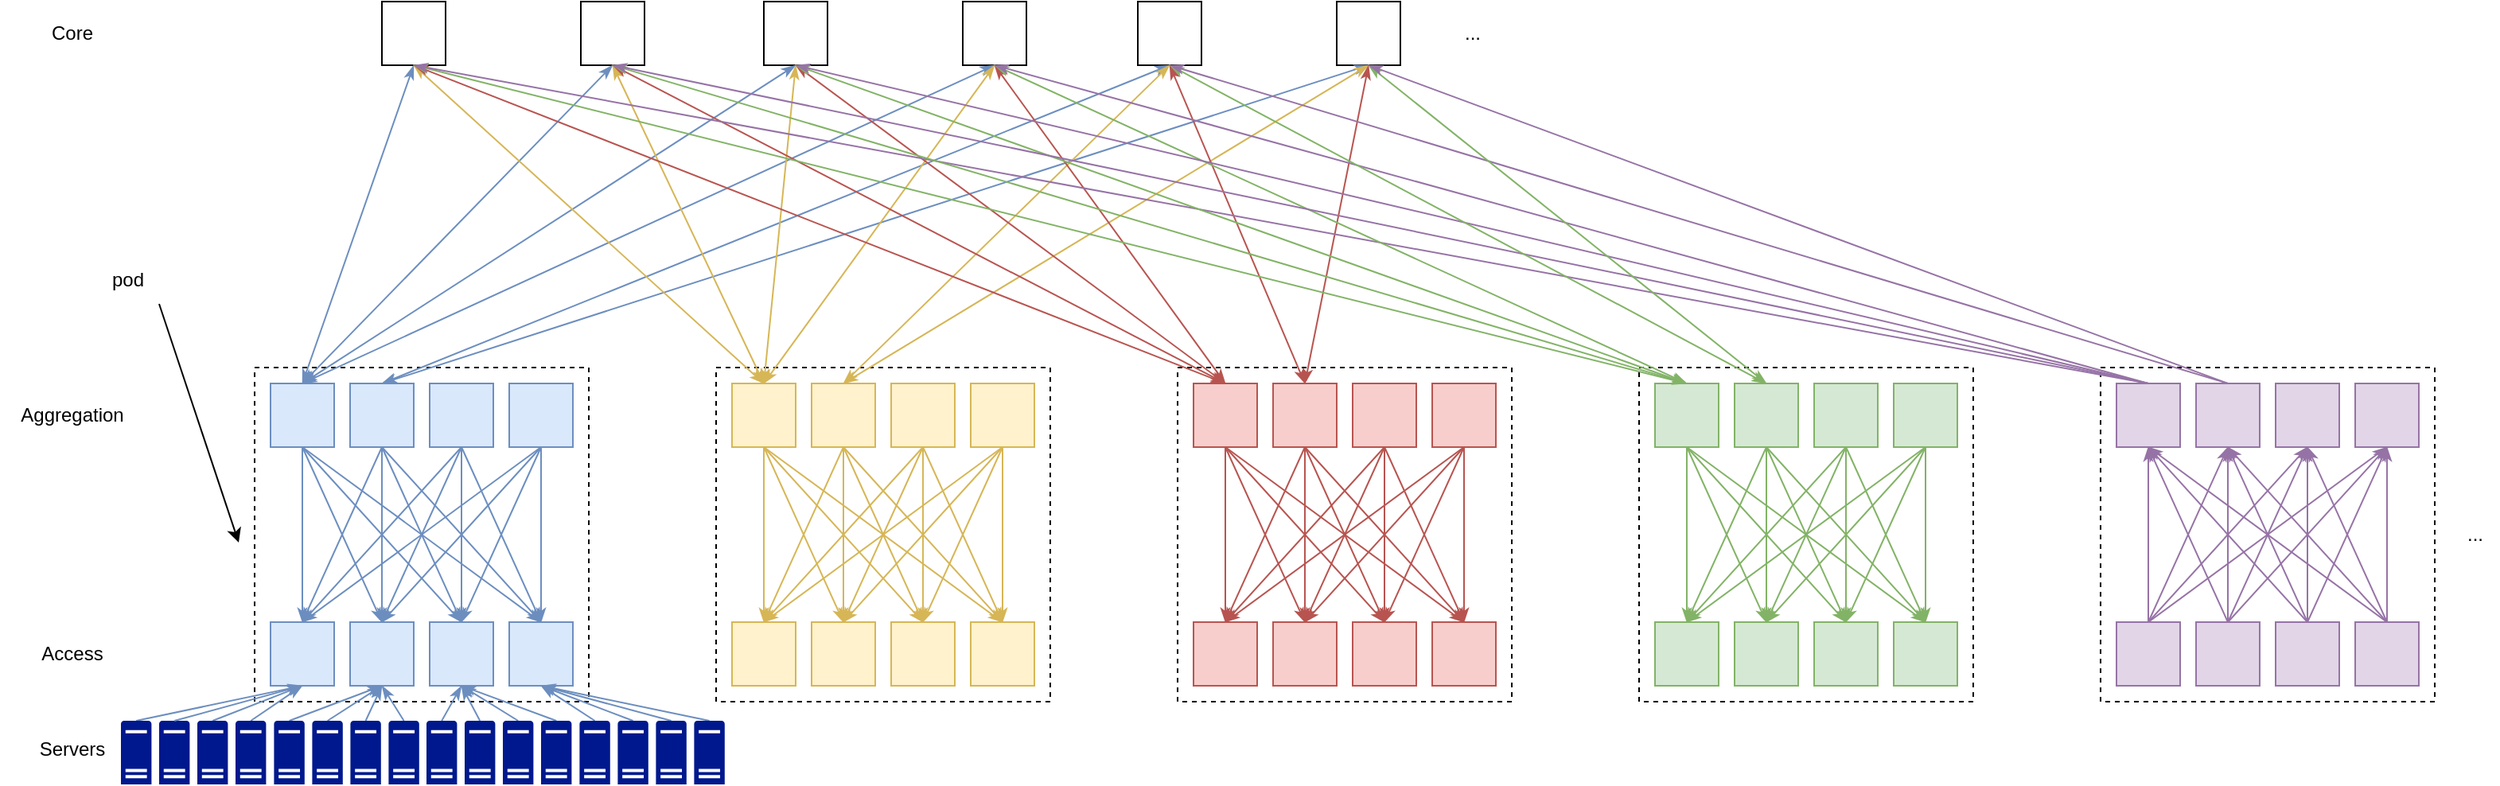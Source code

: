 <mxfile version="24.6.2" type="github">
  <diagram name="第 1 页" id="xozxJOCklwRECCSrXCbO">
    <mxGraphModel dx="1434" dy="786" grid="1" gridSize="10" guides="1" tooltips="1" connect="1" arrows="1" fold="1" page="1" pageScale="1" pageWidth="1654" pageHeight="1169" math="0" shadow="0">
      <root>
        <mxCell id="0" />
        <mxCell id="1" parent="0" />
        <mxCell id="PLDXIwBTt8MD7upMTUL5-78" value="" style="rounded=0;whiteSpace=wrap;html=1;dashed=1;" parent="1" vertex="1">
          <mxGeometry x="160" y="360" width="210" height="210" as="geometry" />
        </mxCell>
        <mxCell id="PLDXIwBTt8MD7upMTUL5-1" value="" style="rounded=0;whiteSpace=wrap;html=1;fillColor=#dae8fc;strokeColor=#6c8ebf;" parent="1" vertex="1">
          <mxGeometry x="170" y="370" width="40" height="40" as="geometry" />
        </mxCell>
        <mxCell id="PLDXIwBTt8MD7upMTUL5-3" value="" style="rounded=0;whiteSpace=wrap;html=1;fillColor=#dae8fc;strokeColor=#6c8ebf;" parent="1" vertex="1">
          <mxGeometry x="220" y="370" width="40" height="40" as="geometry" />
        </mxCell>
        <mxCell id="PLDXIwBTt8MD7upMTUL5-4" value="" style="rounded=0;whiteSpace=wrap;html=1;fillColor=#dae8fc;strokeColor=#6c8ebf;" parent="1" vertex="1">
          <mxGeometry x="270" y="370" width="40" height="40" as="geometry" />
        </mxCell>
        <mxCell id="PLDXIwBTt8MD7upMTUL5-5" value="" style="rounded=0;whiteSpace=wrap;html=1;fillColor=#dae8fc;strokeColor=#6c8ebf;" parent="1" vertex="1">
          <mxGeometry x="320" y="370" width="40" height="40" as="geometry" />
        </mxCell>
        <mxCell id="PLDXIwBTt8MD7upMTUL5-6" value="" style="rounded=0;whiteSpace=wrap;html=1;fillColor=#dae8fc;strokeColor=#6c8ebf;" parent="1" vertex="1">
          <mxGeometry x="170" y="520" width="40" height="40" as="geometry" />
        </mxCell>
        <mxCell id="PLDXIwBTt8MD7upMTUL5-7" value="" style="rounded=0;whiteSpace=wrap;html=1;fillColor=#dae8fc;strokeColor=#6c8ebf;" parent="1" vertex="1">
          <mxGeometry x="220" y="520" width="40" height="40" as="geometry" />
        </mxCell>
        <mxCell id="PLDXIwBTt8MD7upMTUL5-8" value="" style="rounded=0;whiteSpace=wrap;html=1;fillColor=#dae8fc;strokeColor=#6c8ebf;" parent="1" vertex="1">
          <mxGeometry x="270" y="520" width="40" height="40" as="geometry" />
        </mxCell>
        <mxCell id="PLDXIwBTt8MD7upMTUL5-9" value="" style="rounded=0;whiteSpace=wrap;html=1;fillColor=#dae8fc;strokeColor=#6c8ebf;" parent="1" vertex="1">
          <mxGeometry x="320" y="520" width="40" height="40" as="geometry" />
        </mxCell>
        <mxCell id="PLDXIwBTt8MD7upMTUL5-10" value="" style="endArrow=none;html=1;rounded=0;exitX=0.5;exitY=0;exitDx=0;exitDy=0;entryX=0.5;entryY=1;entryDx=0;entryDy=0;fillColor=#dae8fc;strokeColor=#6c8ebf;endFill=0;startArrow=classicThin;startFill=1;" parent="1" source="PLDXIwBTt8MD7upMTUL5-6" target="PLDXIwBTt8MD7upMTUL5-1" edge="1">
          <mxGeometry width="50" height="50" relative="1" as="geometry">
            <mxPoint x="560" y="490" as="sourcePoint" />
            <mxPoint x="610" y="440" as="targetPoint" />
          </mxGeometry>
        </mxCell>
        <mxCell id="PLDXIwBTt8MD7upMTUL5-11" value="" style="endArrow=none;html=1;rounded=0;exitX=0.5;exitY=0;exitDx=0;exitDy=0;entryX=0.5;entryY=1;entryDx=0;entryDy=0;fillColor=#dae8fc;strokeColor=#6c8ebf;endFill=0;startArrow=classicThin;startFill=1;" parent="1" source="PLDXIwBTt8MD7upMTUL5-6" target="PLDXIwBTt8MD7upMTUL5-3" edge="1">
          <mxGeometry width="50" height="50" relative="1" as="geometry">
            <mxPoint x="560" y="490" as="sourcePoint" />
            <mxPoint x="610" y="440" as="targetPoint" />
          </mxGeometry>
        </mxCell>
        <mxCell id="PLDXIwBTt8MD7upMTUL5-12" value="" style="endArrow=none;html=1;rounded=0;exitX=0.5;exitY=0;exitDx=0;exitDy=0;entryX=0.5;entryY=1;entryDx=0;entryDy=0;fillColor=#dae8fc;strokeColor=#6c8ebf;endFill=0;startArrow=classicThin;startFill=1;" parent="1" source="PLDXIwBTt8MD7upMTUL5-6" target="PLDXIwBTt8MD7upMTUL5-4" edge="1">
          <mxGeometry width="50" height="50" relative="1" as="geometry">
            <mxPoint x="560" y="490" as="sourcePoint" />
            <mxPoint x="610" y="440" as="targetPoint" />
          </mxGeometry>
        </mxCell>
        <mxCell id="PLDXIwBTt8MD7upMTUL5-17" value="" style="endArrow=none;html=1;rounded=0;exitX=0.5;exitY=0;exitDx=0;exitDy=0;entryX=0.5;entryY=1;entryDx=0;entryDy=0;fillColor=#dae8fc;strokeColor=#6c8ebf;endFill=0;startArrow=classicThin;startFill=1;" parent="1" source="PLDXIwBTt8MD7upMTUL5-6" target="PLDXIwBTt8MD7upMTUL5-5" edge="1">
          <mxGeometry width="50" height="50" relative="1" as="geometry">
            <mxPoint x="560" y="490" as="sourcePoint" />
            <mxPoint x="610" y="440" as="targetPoint" />
          </mxGeometry>
        </mxCell>
        <mxCell id="PLDXIwBTt8MD7upMTUL5-18" value="" style="endArrow=none;html=1;rounded=0;exitX=0.5;exitY=0;exitDx=0;exitDy=0;entryX=0.5;entryY=1;entryDx=0;entryDy=0;fillColor=#dae8fc;strokeColor=#6c8ebf;endFill=0;startArrow=classicThin;startFill=1;" parent="1" source="PLDXIwBTt8MD7upMTUL5-7" target="PLDXIwBTt8MD7upMTUL5-1" edge="1">
          <mxGeometry width="50" height="50" relative="1" as="geometry">
            <mxPoint x="560" y="490" as="sourcePoint" />
            <mxPoint x="610" y="440" as="targetPoint" />
          </mxGeometry>
        </mxCell>
        <mxCell id="PLDXIwBTt8MD7upMTUL5-19" value="" style="endArrow=none;html=1;rounded=0;exitX=0.5;exitY=0;exitDx=0;exitDy=0;entryX=0.5;entryY=1;entryDx=0;entryDy=0;fillColor=#dae8fc;strokeColor=#6c8ebf;endFill=0;startArrow=classicThin;startFill=1;" parent="1" source="PLDXIwBTt8MD7upMTUL5-7" target="PLDXIwBTt8MD7upMTUL5-3" edge="1">
          <mxGeometry width="50" height="50" relative="1" as="geometry">
            <mxPoint x="560" y="490" as="sourcePoint" />
            <mxPoint x="610" y="440" as="targetPoint" />
          </mxGeometry>
        </mxCell>
        <mxCell id="PLDXIwBTt8MD7upMTUL5-20" value="" style="endArrow=none;html=1;rounded=0;exitX=0.5;exitY=0;exitDx=0;exitDy=0;entryX=0.5;entryY=1;entryDx=0;entryDy=0;fillColor=#dae8fc;strokeColor=#6c8ebf;endFill=0;startArrow=classicThin;startFill=1;" parent="1" source="PLDXIwBTt8MD7upMTUL5-7" target="PLDXIwBTt8MD7upMTUL5-4" edge="1">
          <mxGeometry width="50" height="50" relative="1" as="geometry">
            <mxPoint x="560" y="490" as="sourcePoint" />
            <mxPoint x="610" y="440" as="targetPoint" />
          </mxGeometry>
        </mxCell>
        <mxCell id="PLDXIwBTt8MD7upMTUL5-21" value="" style="endArrow=none;html=1;rounded=0;exitX=0.5;exitY=0;exitDx=0;exitDy=0;entryX=0.5;entryY=1;entryDx=0;entryDy=0;fillColor=#dae8fc;strokeColor=#6c8ebf;endFill=0;startArrow=classicThin;startFill=1;" parent="1" source="PLDXIwBTt8MD7upMTUL5-7" target="PLDXIwBTt8MD7upMTUL5-5" edge="1">
          <mxGeometry width="50" height="50" relative="1" as="geometry">
            <mxPoint x="560" y="490" as="sourcePoint" />
            <mxPoint x="610" y="440" as="targetPoint" />
          </mxGeometry>
        </mxCell>
        <mxCell id="PLDXIwBTt8MD7upMTUL5-22" value="" style="endArrow=none;html=1;rounded=0;exitX=0.5;exitY=0;exitDx=0;exitDy=0;entryX=0.5;entryY=1;entryDx=0;entryDy=0;fillColor=#dae8fc;strokeColor=#6c8ebf;endFill=0;startArrow=classicThin;startFill=1;" parent="1" source="PLDXIwBTt8MD7upMTUL5-8" target="PLDXIwBTt8MD7upMTUL5-1" edge="1">
          <mxGeometry width="50" height="50" relative="1" as="geometry">
            <mxPoint x="560" y="490" as="sourcePoint" />
            <mxPoint x="610" y="440" as="targetPoint" />
          </mxGeometry>
        </mxCell>
        <mxCell id="PLDXIwBTt8MD7upMTUL5-23" value="" style="endArrow=none;html=1;rounded=0;exitX=0.5;exitY=0;exitDx=0;exitDy=0;entryX=0.5;entryY=1;entryDx=0;entryDy=0;fillColor=#dae8fc;strokeColor=#6c8ebf;endFill=0;startArrow=classicThin;startFill=1;" parent="1" source="PLDXIwBTt8MD7upMTUL5-8" target="PLDXIwBTt8MD7upMTUL5-3" edge="1">
          <mxGeometry width="50" height="50" relative="1" as="geometry">
            <mxPoint x="560" y="490" as="sourcePoint" />
            <mxPoint x="610" y="440" as="targetPoint" />
          </mxGeometry>
        </mxCell>
        <mxCell id="PLDXIwBTt8MD7upMTUL5-24" value="" style="endArrow=none;html=1;rounded=0;exitX=0.5;exitY=0;exitDx=0;exitDy=0;entryX=0.5;entryY=1;entryDx=0;entryDy=0;fillColor=#dae8fc;strokeColor=#6c8ebf;endFill=0;startArrow=classicThin;startFill=1;" parent="1" source="PLDXIwBTt8MD7upMTUL5-8" target="PLDXIwBTt8MD7upMTUL5-4" edge="1">
          <mxGeometry width="50" height="50" relative="1" as="geometry">
            <mxPoint x="560" y="490" as="sourcePoint" />
            <mxPoint x="610" y="440" as="targetPoint" />
          </mxGeometry>
        </mxCell>
        <mxCell id="PLDXIwBTt8MD7upMTUL5-25" value="" style="endArrow=none;html=1;rounded=0;exitX=0.5;exitY=0;exitDx=0;exitDy=0;entryX=0.5;entryY=1;entryDx=0;entryDy=0;fillColor=#dae8fc;strokeColor=#6c8ebf;endFill=0;startArrow=classicThin;startFill=1;" parent="1" source="PLDXIwBTt8MD7upMTUL5-8" target="PLDXIwBTt8MD7upMTUL5-5" edge="1">
          <mxGeometry width="50" height="50" relative="1" as="geometry">
            <mxPoint x="560" y="490" as="sourcePoint" />
            <mxPoint x="610" y="440" as="targetPoint" />
          </mxGeometry>
        </mxCell>
        <mxCell id="PLDXIwBTt8MD7upMTUL5-26" value="" style="endArrow=none;html=1;rounded=0;exitX=0.5;exitY=0;exitDx=0;exitDy=0;entryX=0.5;entryY=1;entryDx=0;entryDy=0;fillColor=#dae8fc;strokeColor=#6c8ebf;endFill=0;startArrow=classicThin;startFill=1;" parent="1" source="PLDXIwBTt8MD7upMTUL5-9" target="PLDXIwBTt8MD7upMTUL5-1" edge="1">
          <mxGeometry width="50" height="50" relative="1" as="geometry">
            <mxPoint x="560" y="490" as="sourcePoint" />
            <mxPoint x="610" y="440" as="targetPoint" />
          </mxGeometry>
        </mxCell>
        <mxCell id="PLDXIwBTt8MD7upMTUL5-27" value="" style="endArrow=none;html=1;rounded=0;exitX=0.5;exitY=0;exitDx=0;exitDy=0;entryX=0.5;entryY=1;entryDx=0;entryDy=0;fillColor=#dae8fc;strokeColor=#6c8ebf;endFill=0;startArrow=classicThin;startFill=1;" parent="1" source="PLDXIwBTt8MD7upMTUL5-9" target="PLDXIwBTt8MD7upMTUL5-3" edge="1">
          <mxGeometry width="50" height="50" relative="1" as="geometry">
            <mxPoint x="560" y="490" as="sourcePoint" />
            <mxPoint x="610" y="440" as="targetPoint" />
          </mxGeometry>
        </mxCell>
        <mxCell id="PLDXIwBTt8MD7upMTUL5-28" value="" style="endArrow=none;html=1;rounded=0;exitX=0.5;exitY=0;exitDx=0;exitDy=0;entryX=0.5;entryY=1;entryDx=0;entryDy=0;fillColor=#dae8fc;strokeColor=#6c8ebf;endFill=0;startArrow=classicThin;startFill=1;" parent="1" source="PLDXIwBTt8MD7upMTUL5-9" target="PLDXIwBTt8MD7upMTUL5-4" edge="1">
          <mxGeometry width="50" height="50" relative="1" as="geometry">
            <mxPoint x="560" y="490" as="sourcePoint" />
            <mxPoint x="610" y="440" as="targetPoint" />
          </mxGeometry>
        </mxCell>
        <mxCell id="PLDXIwBTt8MD7upMTUL5-29" value="" style="endArrow=none;html=1;rounded=0;exitX=0.5;exitY=0;exitDx=0;exitDy=0;entryX=0.5;entryY=1;entryDx=0;entryDy=0;fillColor=#dae8fc;strokeColor=#6c8ebf;endFill=0;startArrow=classicThin;startFill=1;" parent="1" source="PLDXIwBTt8MD7upMTUL5-9" target="PLDXIwBTt8MD7upMTUL5-5" edge="1">
          <mxGeometry width="50" height="50" relative="1" as="geometry">
            <mxPoint x="560" y="490" as="sourcePoint" />
            <mxPoint x="610" y="440" as="targetPoint" />
          </mxGeometry>
        </mxCell>
        <mxCell id="PLDXIwBTt8MD7upMTUL5-62" value="" style="endArrow=classicThin;html=1;rounded=0;entryX=0.5;entryY=1;entryDx=0;entryDy=0;exitX=0.5;exitY=0;exitDx=0;exitDy=0;exitPerimeter=0;fillColor=#dae8fc;strokeColor=#6c8ebf;endFill=1;" parent="1" source="iAmldDg3GzhqaPbRfkfX-36" target="PLDXIwBTt8MD7upMTUL5-6" edge="1">
          <mxGeometry width="50" height="50" relative="1" as="geometry">
            <mxPoint x="107.207" y="580.406" as="sourcePoint" />
            <mxPoint x="610" y="440" as="targetPoint" />
          </mxGeometry>
        </mxCell>
        <mxCell id="PLDXIwBTt8MD7upMTUL5-64" value="" style="endArrow=classicThin;html=1;rounded=0;entryX=0.5;entryY=1;entryDx=0;entryDy=0;exitX=0.5;exitY=0;exitDx=0;exitDy=0;exitPerimeter=0;fillColor=#dae8fc;strokeColor=#6c8ebf;endFill=1;" parent="1" source="iAmldDg3GzhqaPbRfkfX-39" target="PLDXIwBTt8MD7upMTUL5-6" edge="1">
          <mxGeometry width="50" height="50" relative="1" as="geometry">
            <mxPoint x="151.608" y="580.148" as="sourcePoint" />
            <mxPoint x="280" y="520" as="targetPoint" />
          </mxGeometry>
        </mxCell>
        <mxCell id="PLDXIwBTt8MD7upMTUL5-65" value="" style="endArrow=classicThin;html=1;rounded=0;exitX=0.5;exitY=0;exitDx=0;exitDy=0;entryX=0.5;entryY=1;entryDx=0;entryDy=0;exitPerimeter=0;fillColor=#dae8fc;strokeColor=#6c8ebf;endFill=1;" parent="1" source="iAmldDg3GzhqaPbRfkfX-40" target="PLDXIwBTt8MD7upMTUL5-6" edge="1">
          <mxGeometry width="50" height="50" relative="1" as="geometry">
            <mxPoint x="175" y="580" as="sourcePoint" />
            <mxPoint x="280" y="520" as="targetPoint" />
          </mxGeometry>
        </mxCell>
        <mxCell id="PLDXIwBTt8MD7upMTUL5-66" value="" style="endArrow=classicThin;html=1;rounded=0;exitX=0.5;exitY=0;exitDx=0;exitDy=0;entryX=0.5;entryY=1;entryDx=0;entryDy=0;exitPerimeter=0;fillColor=#dae8fc;strokeColor=#6c8ebf;endFill=1;" parent="1" source="iAmldDg3GzhqaPbRfkfX-41" target="PLDXIwBTt8MD7upMTUL5-7" edge="1">
          <mxGeometry width="50" height="50" relative="1" as="geometry">
            <mxPoint x="193.608" y="579.853" as="sourcePoint" />
            <mxPoint x="280" y="520" as="targetPoint" />
          </mxGeometry>
        </mxCell>
        <mxCell id="PLDXIwBTt8MD7upMTUL5-67" value="" style="endArrow=classicThin;html=1;rounded=0;exitX=0.5;exitY=0;exitDx=0;exitDy=0;entryX=0.5;entryY=1;entryDx=0;entryDy=0;exitPerimeter=0;fillColor=#dae8fc;strokeColor=#6c8ebf;endFill=1;" parent="1" source="iAmldDg3GzhqaPbRfkfX-42" target="PLDXIwBTt8MD7upMTUL5-7" edge="1">
          <mxGeometry width="50" height="50" relative="1" as="geometry">
            <mxPoint x="214.934" y="580.406" as="sourcePoint" />
            <mxPoint x="280" y="520" as="targetPoint" />
          </mxGeometry>
        </mxCell>
        <mxCell id="PLDXIwBTt8MD7upMTUL5-68" value="" style="endArrow=classicThin;html=1;rounded=0;entryX=0.5;entryY=1;entryDx=0;entryDy=0;exitX=0.5;exitY=0;exitDx=0;exitDy=0;exitPerimeter=0;fillColor=#dae8fc;strokeColor=#6c8ebf;endFill=1;" parent="1" source="iAmldDg3GzhqaPbRfkfX-43" target="PLDXIwBTt8MD7upMTUL5-7" edge="1">
          <mxGeometry width="50" height="50" relative="1" as="geometry">
            <mxPoint x="237.462" y="580.406" as="sourcePoint" />
            <mxPoint x="280" y="520" as="targetPoint" />
          </mxGeometry>
        </mxCell>
        <mxCell id="PLDXIwBTt8MD7upMTUL5-69" value="" style="endArrow=classicThin;html=1;rounded=0;entryX=0.5;entryY=1;entryDx=0;entryDy=0;exitX=0.5;exitY=0;exitDx=0;exitDy=0;exitPerimeter=0;fillColor=#dae8fc;strokeColor=#6c8ebf;endFill=1;" parent="1" source="iAmldDg3GzhqaPbRfkfX-44" target="PLDXIwBTt8MD7upMTUL5-7" edge="1">
          <mxGeometry width="50" height="50" relative="1" as="geometry">
            <mxPoint x="259.207" y="580.517" as="sourcePoint" />
            <mxPoint x="280" y="520" as="targetPoint" />
          </mxGeometry>
        </mxCell>
        <mxCell id="PLDXIwBTt8MD7upMTUL5-70" value="" style="endArrow=classicThin;html=1;rounded=0;entryX=0.5;entryY=1;entryDx=0;entryDy=0;exitX=0.5;exitY=0;exitDx=0;exitDy=0;exitPerimeter=0;fillColor=#dae8fc;strokeColor=#6c8ebf;endFill=1;" parent="1" source="iAmldDg3GzhqaPbRfkfX-45" target="PLDXIwBTt8MD7upMTUL5-8" edge="1">
          <mxGeometry width="50" height="50" relative="1" as="geometry">
            <mxPoint x="283.444" y="580.185" as="sourcePoint" />
            <mxPoint x="280" y="520" as="targetPoint" />
          </mxGeometry>
        </mxCell>
        <mxCell id="PLDXIwBTt8MD7upMTUL5-71" value="" style="endArrow=classicThin;html=1;rounded=0;entryX=0.5;entryY=1;entryDx=0;entryDy=0;exitX=0.5;exitY=0;exitDx=0;exitDy=0;exitPerimeter=0;fillColor=#dae8fc;strokeColor=#6c8ebf;endFill=1;" parent="1" source="iAmldDg3GzhqaPbRfkfX-46" target="PLDXIwBTt8MD7upMTUL5-8" edge="1">
          <mxGeometry width="50" height="50" relative="1" as="geometry">
            <mxPoint x="304.916" y="580.443" as="sourcePoint" />
            <mxPoint x="280" y="520" as="targetPoint" />
          </mxGeometry>
        </mxCell>
        <mxCell id="PLDXIwBTt8MD7upMTUL5-72" value="" style="endArrow=classicThin;html=1;rounded=0;entryX=0.5;entryY=1;entryDx=0;entryDy=0;exitX=0.5;exitY=0;exitDx=0;exitDy=0;exitPerimeter=0;fillColor=#dae8fc;strokeColor=#6c8ebf;endFill=1;" parent="1" source="iAmldDg3GzhqaPbRfkfX-47" target="PLDXIwBTt8MD7upMTUL5-8" edge="1">
          <mxGeometry width="50" height="50" relative="1" as="geometry">
            <mxPoint x="327.062" y="580.185" as="sourcePoint" />
            <mxPoint x="280" y="520" as="targetPoint" />
          </mxGeometry>
        </mxCell>
        <mxCell id="PLDXIwBTt8MD7upMTUL5-73" value="" style="endArrow=classicThin;html=1;rounded=0;entryX=0.5;entryY=1;entryDx=0;entryDy=0;exitX=0.5;exitY=0;exitDx=0;exitDy=0;exitPerimeter=0;fillColor=#dae8fc;strokeColor=#6c8ebf;endFill=1;" parent="1" source="iAmldDg3GzhqaPbRfkfX-48" target="PLDXIwBTt8MD7upMTUL5-8" edge="1">
          <mxGeometry width="50" height="50" relative="1" as="geometry">
            <mxPoint x="348.953" y="580.701" as="sourcePoint" />
            <mxPoint x="280" y="520" as="targetPoint" />
          </mxGeometry>
        </mxCell>
        <mxCell id="PLDXIwBTt8MD7upMTUL5-74" value="" style="endArrow=classicThin;html=1;rounded=0;entryX=0.5;entryY=1;entryDx=0;entryDy=0;exitX=0.5;exitY=0;exitDx=0;exitDy=0;exitPerimeter=0;fillColor=#dae8fc;strokeColor=#6c8ebf;endFill=1;" parent="1" source="iAmldDg3GzhqaPbRfkfX-50" target="PLDXIwBTt8MD7upMTUL5-9" edge="1">
          <mxGeometry width="50" height="50" relative="1" as="geometry">
            <mxPoint x="372.298" y="580.037" as="sourcePoint" />
            <mxPoint x="280" y="520" as="targetPoint" />
          </mxGeometry>
        </mxCell>
        <mxCell id="PLDXIwBTt8MD7upMTUL5-75" value="" style="endArrow=classicThin;html=1;rounded=0;entryX=0.5;entryY=1;entryDx=0;entryDy=0;exitX=0.5;exitY=0;exitDx=0;exitDy=0;exitPerimeter=0;fillColor=#dae8fc;strokeColor=#6c8ebf;endFill=1;" parent="1" source="iAmldDg3GzhqaPbRfkfX-49" target="PLDXIwBTt8MD7upMTUL5-9" edge="1">
          <mxGeometry width="50" height="50" relative="1" as="geometry">
            <mxPoint x="393.516" y="580.591" as="sourcePoint" />
            <mxPoint x="280" y="520" as="targetPoint" />
          </mxGeometry>
        </mxCell>
        <mxCell id="PLDXIwBTt8MD7upMTUL5-76" value="" style="endArrow=classicThin;html=1;rounded=0;entryX=0.5;entryY=1;entryDx=0;entryDy=0;exitX=0.5;exitY=0;exitDx=0;exitDy=0;exitPerimeter=0;fillColor=#dae8fc;strokeColor=#6c8ebf;endFill=1;" parent="1" source="iAmldDg3GzhqaPbRfkfX-51" target="PLDXIwBTt8MD7upMTUL5-9" edge="1">
          <mxGeometry width="50" height="50" relative="1" as="geometry">
            <mxPoint x="414.715" y="580.701" as="sourcePoint" />
            <mxPoint x="280" y="520" as="targetPoint" />
          </mxGeometry>
        </mxCell>
        <mxCell id="PLDXIwBTt8MD7upMTUL5-77" value="" style="endArrow=classicThin;html=1;rounded=0;exitX=0.5;exitY=0;exitDx=0;exitDy=0;entryX=0.5;entryY=1;entryDx=0;entryDy=0;exitPerimeter=0;fillColor=#dae8fc;strokeColor=#6c8ebf;endFill=1;" parent="1" source="iAmldDg3GzhqaPbRfkfX-52" target="PLDXIwBTt8MD7upMTUL5-9" edge="1">
          <mxGeometry width="50" height="50" relative="1" as="geometry">
            <mxPoint x="437.134" y="580.591" as="sourcePoint" />
            <mxPoint x="280" y="520" as="targetPoint" />
          </mxGeometry>
        </mxCell>
        <mxCell id="PLDXIwBTt8MD7upMTUL5-79" value="" style="endArrow=classic;html=1;rounded=0;" parent="1" edge="1">
          <mxGeometry width="50" height="50" relative="1" as="geometry">
            <mxPoint x="100" y="320" as="sourcePoint" />
            <mxPoint x="150" y="470" as="targetPoint" />
          </mxGeometry>
        </mxCell>
        <mxCell id="PLDXIwBTt8MD7upMTUL5-80" value="pod" style="text;html=1;align=center;verticalAlign=middle;resizable=0;points=[];autosize=1;strokeColor=none;fillColor=none;" parent="1" vertex="1">
          <mxGeometry x="60" y="290" width="40" height="30" as="geometry" />
        </mxCell>
        <mxCell id="PLDXIwBTt8MD7upMTUL5-81" value="" style="rounded=0;whiteSpace=wrap;html=1;dashed=1;" parent="1" vertex="1">
          <mxGeometry x="450" y="360" width="210" height="210" as="geometry" />
        </mxCell>
        <mxCell id="PLDXIwBTt8MD7upMTUL5-82" value="" style="rounded=0;whiteSpace=wrap;html=1;fillColor=#fff2cc;strokeColor=#d6b656;" parent="1" vertex="1">
          <mxGeometry x="460" y="370" width="40" height="40" as="geometry" />
        </mxCell>
        <mxCell id="PLDXIwBTt8MD7upMTUL5-83" value="" style="rounded=0;whiteSpace=wrap;html=1;fillColor=#fff2cc;strokeColor=#d6b656;" parent="1" vertex="1">
          <mxGeometry x="510" y="370" width="40" height="40" as="geometry" />
        </mxCell>
        <mxCell id="PLDXIwBTt8MD7upMTUL5-84" value="" style="rounded=0;whiteSpace=wrap;html=1;fillColor=#fff2cc;strokeColor=#d6b656;" parent="1" vertex="1">
          <mxGeometry x="560" y="370" width="40" height="40" as="geometry" />
        </mxCell>
        <mxCell id="PLDXIwBTt8MD7upMTUL5-85" value="" style="rounded=0;whiteSpace=wrap;html=1;fillColor=#fff2cc;strokeColor=#d6b656;" parent="1" vertex="1">
          <mxGeometry x="610" y="370" width="40" height="40" as="geometry" />
        </mxCell>
        <mxCell id="PLDXIwBTt8MD7upMTUL5-86" value="" style="rounded=0;whiteSpace=wrap;html=1;fillColor=#fff2cc;strokeColor=#d6b656;" parent="1" vertex="1">
          <mxGeometry x="460" y="520" width="40" height="40" as="geometry" />
        </mxCell>
        <mxCell id="PLDXIwBTt8MD7upMTUL5-87" value="" style="rounded=0;whiteSpace=wrap;html=1;fillColor=#fff2cc;strokeColor=#d6b656;" parent="1" vertex="1">
          <mxGeometry x="510" y="520" width="40" height="40" as="geometry" />
        </mxCell>
        <mxCell id="PLDXIwBTt8MD7upMTUL5-88" value="" style="rounded=0;whiteSpace=wrap;html=1;fillColor=#fff2cc;strokeColor=#d6b656;" parent="1" vertex="1">
          <mxGeometry x="560" y="520" width="40" height="40" as="geometry" />
        </mxCell>
        <mxCell id="PLDXIwBTt8MD7upMTUL5-89" value="" style="rounded=0;whiteSpace=wrap;html=1;fillColor=#fff2cc;strokeColor=#d6b656;" parent="1" vertex="1">
          <mxGeometry x="610" y="520" width="40" height="40" as="geometry" />
        </mxCell>
        <mxCell id="PLDXIwBTt8MD7upMTUL5-90" value="" style="endArrow=none;html=1;rounded=0;exitX=0.5;exitY=0;exitDx=0;exitDy=0;entryX=0.5;entryY=1;entryDx=0;entryDy=0;fillColor=#fff2cc;strokeColor=#d6b656;endFill=0;startArrow=classicThin;startFill=1;" parent="1" source="PLDXIwBTt8MD7upMTUL5-86" target="PLDXIwBTt8MD7upMTUL5-82" edge="1">
          <mxGeometry width="50" height="50" relative="1" as="geometry">
            <mxPoint x="850" y="490" as="sourcePoint" />
            <mxPoint x="900" y="440" as="targetPoint" />
          </mxGeometry>
        </mxCell>
        <mxCell id="PLDXIwBTt8MD7upMTUL5-91" value="" style="endArrow=none;html=1;rounded=0;exitX=0.5;exitY=0;exitDx=0;exitDy=0;entryX=0.5;entryY=1;entryDx=0;entryDy=0;fillColor=#fff2cc;strokeColor=#d6b656;endFill=0;startArrow=classicThin;startFill=1;" parent="1" source="PLDXIwBTt8MD7upMTUL5-86" target="PLDXIwBTt8MD7upMTUL5-83" edge="1">
          <mxGeometry width="50" height="50" relative="1" as="geometry">
            <mxPoint x="850" y="490" as="sourcePoint" />
            <mxPoint x="900" y="440" as="targetPoint" />
          </mxGeometry>
        </mxCell>
        <mxCell id="PLDXIwBTt8MD7upMTUL5-92" value="" style="endArrow=none;html=1;rounded=0;exitX=0.5;exitY=0;exitDx=0;exitDy=0;entryX=0.5;entryY=1;entryDx=0;entryDy=0;fillColor=#fff2cc;strokeColor=#d6b656;endFill=0;startArrow=classicThin;startFill=1;" parent="1" source="PLDXIwBTt8MD7upMTUL5-86" target="PLDXIwBTt8MD7upMTUL5-84" edge="1">
          <mxGeometry width="50" height="50" relative="1" as="geometry">
            <mxPoint x="850" y="490" as="sourcePoint" />
            <mxPoint x="900" y="440" as="targetPoint" />
          </mxGeometry>
        </mxCell>
        <mxCell id="PLDXIwBTt8MD7upMTUL5-93" value="" style="endArrow=none;html=1;rounded=0;exitX=0.5;exitY=0;exitDx=0;exitDy=0;entryX=0.5;entryY=1;entryDx=0;entryDy=0;fillColor=#fff2cc;strokeColor=#d6b656;endFill=0;startArrow=classicThin;startFill=1;" parent="1" source="PLDXIwBTt8MD7upMTUL5-86" target="PLDXIwBTt8MD7upMTUL5-85" edge="1">
          <mxGeometry width="50" height="50" relative="1" as="geometry">
            <mxPoint x="850" y="490" as="sourcePoint" />
            <mxPoint x="900" y="440" as="targetPoint" />
          </mxGeometry>
        </mxCell>
        <mxCell id="PLDXIwBTt8MD7upMTUL5-94" value="" style="endArrow=none;html=1;rounded=0;exitX=0.5;exitY=0;exitDx=0;exitDy=0;entryX=0.5;entryY=1;entryDx=0;entryDy=0;fillColor=#fff2cc;strokeColor=#d6b656;endFill=0;startArrow=classicThin;startFill=1;" parent="1" source="PLDXIwBTt8MD7upMTUL5-87" target="PLDXIwBTt8MD7upMTUL5-82" edge="1">
          <mxGeometry width="50" height="50" relative="1" as="geometry">
            <mxPoint x="850" y="490" as="sourcePoint" />
            <mxPoint x="900" y="440" as="targetPoint" />
          </mxGeometry>
        </mxCell>
        <mxCell id="PLDXIwBTt8MD7upMTUL5-95" value="" style="endArrow=none;html=1;rounded=0;exitX=0.5;exitY=0;exitDx=0;exitDy=0;entryX=0.5;entryY=1;entryDx=0;entryDy=0;fillColor=#fff2cc;strokeColor=#d6b656;endFill=0;startArrow=classicThin;startFill=1;" parent="1" source="PLDXIwBTt8MD7upMTUL5-87" target="PLDXIwBTt8MD7upMTUL5-83" edge="1">
          <mxGeometry width="50" height="50" relative="1" as="geometry">
            <mxPoint x="850" y="490" as="sourcePoint" />
            <mxPoint x="900" y="440" as="targetPoint" />
          </mxGeometry>
        </mxCell>
        <mxCell id="PLDXIwBTt8MD7upMTUL5-96" value="" style="endArrow=none;html=1;rounded=0;exitX=0.5;exitY=0;exitDx=0;exitDy=0;entryX=0.5;entryY=1;entryDx=0;entryDy=0;fillColor=#fff2cc;strokeColor=#d6b656;endFill=0;startArrow=classicThin;startFill=1;" parent="1" source="PLDXIwBTt8MD7upMTUL5-87" target="PLDXIwBTt8MD7upMTUL5-84" edge="1">
          <mxGeometry width="50" height="50" relative="1" as="geometry">
            <mxPoint x="850" y="490" as="sourcePoint" />
            <mxPoint x="900" y="440" as="targetPoint" />
          </mxGeometry>
        </mxCell>
        <mxCell id="PLDXIwBTt8MD7upMTUL5-97" value="" style="endArrow=none;html=1;rounded=0;exitX=0.5;exitY=0;exitDx=0;exitDy=0;entryX=0.5;entryY=1;entryDx=0;entryDy=0;fillColor=#fff2cc;strokeColor=#d6b656;endFill=0;startArrow=classicThin;startFill=1;" parent="1" source="PLDXIwBTt8MD7upMTUL5-87" target="PLDXIwBTt8MD7upMTUL5-85" edge="1">
          <mxGeometry width="50" height="50" relative="1" as="geometry">
            <mxPoint x="850" y="490" as="sourcePoint" />
            <mxPoint x="900" y="440" as="targetPoint" />
          </mxGeometry>
        </mxCell>
        <mxCell id="PLDXIwBTt8MD7upMTUL5-98" value="" style="endArrow=none;html=1;rounded=0;exitX=0.5;exitY=0;exitDx=0;exitDy=0;entryX=0.5;entryY=1;entryDx=0;entryDy=0;fillColor=#fff2cc;strokeColor=#d6b656;endFill=0;startArrow=classicThin;startFill=1;" parent="1" source="PLDXIwBTt8MD7upMTUL5-88" target="PLDXIwBTt8MD7upMTUL5-82" edge="1">
          <mxGeometry width="50" height="50" relative="1" as="geometry">
            <mxPoint x="850" y="490" as="sourcePoint" />
            <mxPoint x="900" y="440" as="targetPoint" />
          </mxGeometry>
        </mxCell>
        <mxCell id="PLDXIwBTt8MD7upMTUL5-99" value="" style="endArrow=none;html=1;rounded=0;exitX=0.5;exitY=0;exitDx=0;exitDy=0;entryX=0.5;entryY=1;entryDx=0;entryDy=0;fillColor=#fff2cc;strokeColor=#d6b656;endFill=0;startArrow=classicThin;startFill=1;" parent="1" source="PLDXIwBTt8MD7upMTUL5-88" target="PLDXIwBTt8MD7upMTUL5-83" edge="1">
          <mxGeometry width="50" height="50" relative="1" as="geometry">
            <mxPoint x="850" y="490" as="sourcePoint" />
            <mxPoint x="900" y="440" as="targetPoint" />
          </mxGeometry>
        </mxCell>
        <mxCell id="PLDXIwBTt8MD7upMTUL5-100" value="" style="endArrow=none;html=1;rounded=0;exitX=0.5;exitY=0;exitDx=0;exitDy=0;entryX=0.5;entryY=1;entryDx=0;entryDy=0;fillColor=#fff2cc;strokeColor=#d6b656;endFill=0;startArrow=classicThin;startFill=1;" parent="1" source="PLDXIwBTt8MD7upMTUL5-88" target="PLDXIwBTt8MD7upMTUL5-84" edge="1">
          <mxGeometry width="50" height="50" relative="1" as="geometry">
            <mxPoint x="850" y="490" as="sourcePoint" />
            <mxPoint x="900" y="440" as="targetPoint" />
          </mxGeometry>
        </mxCell>
        <mxCell id="PLDXIwBTt8MD7upMTUL5-101" value="" style="endArrow=none;html=1;rounded=0;exitX=0.5;exitY=0;exitDx=0;exitDy=0;entryX=0.5;entryY=1;entryDx=0;entryDy=0;fillColor=#fff2cc;strokeColor=#d6b656;endFill=0;startArrow=classicThin;startFill=1;" parent="1" source="PLDXIwBTt8MD7upMTUL5-88" target="PLDXIwBTt8MD7upMTUL5-85" edge="1">
          <mxGeometry width="50" height="50" relative="1" as="geometry">
            <mxPoint x="850" y="490" as="sourcePoint" />
            <mxPoint x="900" y="440" as="targetPoint" />
          </mxGeometry>
        </mxCell>
        <mxCell id="PLDXIwBTt8MD7upMTUL5-102" value="" style="endArrow=none;html=1;rounded=0;exitX=0.5;exitY=0;exitDx=0;exitDy=0;entryX=0.5;entryY=1;entryDx=0;entryDy=0;fillColor=#fff2cc;strokeColor=#d6b656;endFill=0;startArrow=classicThin;startFill=1;" parent="1" source="PLDXIwBTt8MD7upMTUL5-89" target="PLDXIwBTt8MD7upMTUL5-82" edge="1">
          <mxGeometry width="50" height="50" relative="1" as="geometry">
            <mxPoint x="850" y="490" as="sourcePoint" />
            <mxPoint x="900" y="440" as="targetPoint" />
          </mxGeometry>
        </mxCell>
        <mxCell id="PLDXIwBTt8MD7upMTUL5-103" value="" style="endArrow=none;html=1;rounded=0;exitX=0.5;exitY=0;exitDx=0;exitDy=0;entryX=0.5;entryY=1;entryDx=0;entryDy=0;fillColor=#fff2cc;strokeColor=#d6b656;endFill=0;startArrow=classicThin;startFill=1;" parent="1" source="PLDXIwBTt8MD7upMTUL5-89" target="PLDXIwBTt8MD7upMTUL5-83" edge="1">
          <mxGeometry width="50" height="50" relative="1" as="geometry">
            <mxPoint x="850" y="490" as="sourcePoint" />
            <mxPoint x="900" y="440" as="targetPoint" />
          </mxGeometry>
        </mxCell>
        <mxCell id="PLDXIwBTt8MD7upMTUL5-104" value="" style="endArrow=none;html=1;rounded=0;exitX=0.5;exitY=0;exitDx=0;exitDy=0;entryX=0.5;entryY=1;entryDx=0;entryDy=0;fillColor=#fff2cc;strokeColor=#d6b656;endFill=0;startArrow=classicThin;startFill=1;" parent="1" source="PLDXIwBTt8MD7upMTUL5-89" target="PLDXIwBTt8MD7upMTUL5-84" edge="1">
          <mxGeometry width="50" height="50" relative="1" as="geometry">
            <mxPoint x="850" y="490" as="sourcePoint" />
            <mxPoint x="900" y="440" as="targetPoint" />
          </mxGeometry>
        </mxCell>
        <mxCell id="PLDXIwBTt8MD7upMTUL5-105" value="" style="endArrow=none;html=1;rounded=0;exitX=0.5;exitY=0;exitDx=0;exitDy=0;entryX=0.5;entryY=1;entryDx=0;entryDy=0;fillColor=#fff2cc;strokeColor=#d6b656;endFill=0;startArrow=classicThin;startFill=1;" parent="1" source="PLDXIwBTt8MD7upMTUL5-89" target="PLDXIwBTt8MD7upMTUL5-85" edge="1">
          <mxGeometry width="50" height="50" relative="1" as="geometry">
            <mxPoint x="850" y="490" as="sourcePoint" />
            <mxPoint x="900" y="440" as="targetPoint" />
          </mxGeometry>
        </mxCell>
        <mxCell id="PLDXIwBTt8MD7upMTUL5-106" value="" style="rounded=0;whiteSpace=wrap;html=1;dashed=1;" parent="1" vertex="1">
          <mxGeometry x="740" y="360" width="210" height="210" as="geometry" />
        </mxCell>
        <mxCell id="PLDXIwBTt8MD7upMTUL5-107" value="" style="rounded=0;whiteSpace=wrap;html=1;fillColor=#f8cecc;strokeColor=#b85450;" parent="1" vertex="1">
          <mxGeometry x="750" y="370" width="40" height="40" as="geometry" />
        </mxCell>
        <mxCell id="PLDXIwBTt8MD7upMTUL5-108" value="" style="rounded=0;whiteSpace=wrap;html=1;fillColor=#f8cecc;strokeColor=#b85450;" parent="1" vertex="1">
          <mxGeometry x="800" y="370" width="40" height="40" as="geometry" />
        </mxCell>
        <mxCell id="PLDXIwBTt8MD7upMTUL5-109" value="" style="rounded=0;whiteSpace=wrap;html=1;fillColor=#f8cecc;strokeColor=#b85450;" parent="1" vertex="1">
          <mxGeometry x="850" y="370" width="40" height="40" as="geometry" />
        </mxCell>
        <mxCell id="PLDXIwBTt8MD7upMTUL5-110" value="" style="rounded=0;whiteSpace=wrap;html=1;fillColor=#f8cecc;strokeColor=#b85450;" parent="1" vertex="1">
          <mxGeometry x="900" y="370" width="40" height="40" as="geometry" />
        </mxCell>
        <mxCell id="PLDXIwBTt8MD7upMTUL5-111" value="" style="rounded=0;whiteSpace=wrap;html=1;fillColor=#f8cecc;strokeColor=#b85450;" parent="1" vertex="1">
          <mxGeometry x="750" y="520" width="40" height="40" as="geometry" />
        </mxCell>
        <mxCell id="PLDXIwBTt8MD7upMTUL5-112" value="" style="rounded=0;whiteSpace=wrap;html=1;fillColor=#f8cecc;strokeColor=#b85450;" parent="1" vertex="1">
          <mxGeometry x="800" y="520" width="40" height="40" as="geometry" />
        </mxCell>
        <mxCell id="PLDXIwBTt8MD7upMTUL5-113" value="" style="rounded=0;whiteSpace=wrap;html=1;fillColor=#f8cecc;strokeColor=#b85450;" parent="1" vertex="1">
          <mxGeometry x="850" y="520" width="40" height="40" as="geometry" />
        </mxCell>
        <mxCell id="PLDXIwBTt8MD7upMTUL5-114" value="" style="rounded=0;whiteSpace=wrap;html=1;fillColor=#f8cecc;strokeColor=#b85450;" parent="1" vertex="1">
          <mxGeometry x="900" y="520" width="40" height="40" as="geometry" />
        </mxCell>
        <mxCell id="PLDXIwBTt8MD7upMTUL5-115" value="" style="endArrow=none;html=1;rounded=0;exitX=0.5;exitY=0;exitDx=0;exitDy=0;entryX=0.5;entryY=1;entryDx=0;entryDy=0;fillColor=#f8cecc;strokeColor=#b85450;endFill=0;startArrow=classicThin;startFill=1;" parent="1" source="PLDXIwBTt8MD7upMTUL5-111" target="PLDXIwBTt8MD7upMTUL5-107" edge="1">
          <mxGeometry width="50" height="50" relative="1" as="geometry">
            <mxPoint x="1140" y="490" as="sourcePoint" />
            <mxPoint x="1190" y="440" as="targetPoint" />
          </mxGeometry>
        </mxCell>
        <mxCell id="PLDXIwBTt8MD7upMTUL5-116" value="" style="endArrow=none;html=1;rounded=0;exitX=0.5;exitY=0;exitDx=0;exitDy=0;entryX=0.5;entryY=1;entryDx=0;entryDy=0;fillColor=#f8cecc;strokeColor=#b85450;endFill=0;startArrow=classicThin;startFill=1;" parent="1" source="PLDXIwBTt8MD7upMTUL5-111" target="PLDXIwBTt8MD7upMTUL5-108" edge="1">
          <mxGeometry width="50" height="50" relative="1" as="geometry">
            <mxPoint x="1140" y="490" as="sourcePoint" />
            <mxPoint x="1190" y="440" as="targetPoint" />
          </mxGeometry>
        </mxCell>
        <mxCell id="PLDXIwBTt8MD7upMTUL5-117" value="" style="endArrow=none;html=1;rounded=0;exitX=0.5;exitY=0;exitDx=0;exitDy=0;entryX=0.5;entryY=1;entryDx=0;entryDy=0;fillColor=#f8cecc;strokeColor=#b85450;endFill=0;startArrow=classicThin;startFill=1;" parent="1" source="PLDXIwBTt8MD7upMTUL5-111" target="PLDXIwBTt8MD7upMTUL5-109" edge="1">
          <mxGeometry width="50" height="50" relative="1" as="geometry">
            <mxPoint x="1140" y="490" as="sourcePoint" />
            <mxPoint x="1190" y="440" as="targetPoint" />
          </mxGeometry>
        </mxCell>
        <mxCell id="PLDXIwBTt8MD7upMTUL5-118" value="" style="endArrow=none;html=1;rounded=0;exitX=0.5;exitY=0;exitDx=0;exitDy=0;entryX=0.5;entryY=1;entryDx=0;entryDy=0;fillColor=#f8cecc;strokeColor=#b85450;endFill=0;startArrow=classicThin;startFill=1;" parent="1" source="PLDXIwBTt8MD7upMTUL5-111" target="PLDXIwBTt8MD7upMTUL5-110" edge="1">
          <mxGeometry width="50" height="50" relative="1" as="geometry">
            <mxPoint x="1140" y="490" as="sourcePoint" />
            <mxPoint x="1190" y="440" as="targetPoint" />
          </mxGeometry>
        </mxCell>
        <mxCell id="PLDXIwBTt8MD7upMTUL5-119" value="" style="endArrow=none;html=1;rounded=0;exitX=0.5;exitY=0;exitDx=0;exitDy=0;entryX=0.5;entryY=1;entryDx=0;entryDy=0;fillColor=#f8cecc;strokeColor=#b85450;endFill=0;startArrow=classicThin;startFill=1;" parent="1" source="PLDXIwBTt8MD7upMTUL5-112" target="PLDXIwBTt8MD7upMTUL5-107" edge="1">
          <mxGeometry width="50" height="50" relative="1" as="geometry">
            <mxPoint x="1140" y="490" as="sourcePoint" />
            <mxPoint x="1190" y="440" as="targetPoint" />
          </mxGeometry>
        </mxCell>
        <mxCell id="PLDXIwBTt8MD7upMTUL5-120" value="" style="endArrow=none;html=1;rounded=0;exitX=0.5;exitY=0;exitDx=0;exitDy=0;entryX=0.5;entryY=1;entryDx=0;entryDy=0;fillColor=#f8cecc;strokeColor=#b85450;endFill=0;startArrow=classicThin;startFill=1;" parent="1" source="PLDXIwBTt8MD7upMTUL5-112" target="PLDXIwBTt8MD7upMTUL5-108" edge="1">
          <mxGeometry width="50" height="50" relative="1" as="geometry">
            <mxPoint x="1140" y="490" as="sourcePoint" />
            <mxPoint x="1190" y="440" as="targetPoint" />
          </mxGeometry>
        </mxCell>
        <mxCell id="PLDXIwBTt8MD7upMTUL5-121" value="" style="endArrow=none;html=1;rounded=0;exitX=0.5;exitY=0;exitDx=0;exitDy=0;entryX=0.5;entryY=1;entryDx=0;entryDy=0;fillColor=#f8cecc;strokeColor=#b85450;endFill=0;startArrow=classicThin;startFill=1;" parent="1" source="PLDXIwBTt8MD7upMTUL5-112" target="PLDXIwBTt8MD7upMTUL5-109" edge="1">
          <mxGeometry width="50" height="50" relative="1" as="geometry">
            <mxPoint x="1140" y="490" as="sourcePoint" />
            <mxPoint x="1190" y="440" as="targetPoint" />
          </mxGeometry>
        </mxCell>
        <mxCell id="PLDXIwBTt8MD7upMTUL5-122" value="" style="endArrow=none;html=1;rounded=0;exitX=0.5;exitY=0;exitDx=0;exitDy=0;entryX=0.5;entryY=1;entryDx=0;entryDy=0;fillColor=#f8cecc;strokeColor=#b85450;endFill=0;startArrow=classicThin;startFill=1;" parent="1" source="PLDXIwBTt8MD7upMTUL5-112" target="PLDXIwBTt8MD7upMTUL5-110" edge="1">
          <mxGeometry width="50" height="50" relative="1" as="geometry">
            <mxPoint x="1140" y="490" as="sourcePoint" />
            <mxPoint x="1190" y="440" as="targetPoint" />
          </mxGeometry>
        </mxCell>
        <mxCell id="PLDXIwBTt8MD7upMTUL5-123" value="" style="endArrow=none;html=1;rounded=0;exitX=0.5;exitY=0;exitDx=0;exitDy=0;entryX=0.5;entryY=1;entryDx=0;entryDy=0;fillColor=#f8cecc;strokeColor=#b85450;endFill=0;startArrow=classicThin;startFill=1;" parent="1" source="PLDXIwBTt8MD7upMTUL5-113" target="PLDXIwBTt8MD7upMTUL5-107" edge="1">
          <mxGeometry width="50" height="50" relative="1" as="geometry">
            <mxPoint x="1140" y="490" as="sourcePoint" />
            <mxPoint x="1190" y="440" as="targetPoint" />
          </mxGeometry>
        </mxCell>
        <mxCell id="PLDXIwBTt8MD7upMTUL5-124" value="" style="endArrow=none;html=1;rounded=0;exitX=0.5;exitY=0;exitDx=0;exitDy=0;entryX=0.5;entryY=1;entryDx=0;entryDy=0;fillColor=#f8cecc;strokeColor=#b85450;endFill=0;startArrow=classicThin;startFill=1;" parent="1" source="PLDXIwBTt8MD7upMTUL5-113" target="PLDXIwBTt8MD7upMTUL5-108" edge="1">
          <mxGeometry width="50" height="50" relative="1" as="geometry">
            <mxPoint x="1140" y="490" as="sourcePoint" />
            <mxPoint x="1190" y="440" as="targetPoint" />
          </mxGeometry>
        </mxCell>
        <mxCell id="PLDXIwBTt8MD7upMTUL5-125" value="" style="endArrow=none;html=1;rounded=0;exitX=0.5;exitY=0;exitDx=0;exitDy=0;entryX=0.5;entryY=1;entryDx=0;entryDy=0;fillColor=#f8cecc;strokeColor=#b85450;endFill=0;startArrow=classicThin;startFill=1;" parent="1" source="PLDXIwBTt8MD7upMTUL5-113" target="PLDXIwBTt8MD7upMTUL5-109" edge="1">
          <mxGeometry width="50" height="50" relative="1" as="geometry">
            <mxPoint x="1140" y="490" as="sourcePoint" />
            <mxPoint x="1190" y="440" as="targetPoint" />
          </mxGeometry>
        </mxCell>
        <mxCell id="PLDXIwBTt8MD7upMTUL5-126" value="" style="endArrow=none;html=1;rounded=0;exitX=0.5;exitY=0;exitDx=0;exitDy=0;entryX=0.5;entryY=1;entryDx=0;entryDy=0;fillColor=#f8cecc;strokeColor=#b85450;endFill=0;startArrow=classicThin;startFill=1;" parent="1" source="PLDXIwBTt8MD7upMTUL5-113" target="PLDXIwBTt8MD7upMTUL5-110" edge="1">
          <mxGeometry width="50" height="50" relative="1" as="geometry">
            <mxPoint x="1140" y="490" as="sourcePoint" />
            <mxPoint x="1190" y="440" as="targetPoint" />
          </mxGeometry>
        </mxCell>
        <mxCell id="PLDXIwBTt8MD7upMTUL5-127" value="" style="endArrow=none;html=1;rounded=0;exitX=0.5;exitY=0;exitDx=0;exitDy=0;entryX=0.5;entryY=1;entryDx=0;entryDy=0;fillColor=#f8cecc;strokeColor=#b85450;endFill=0;startArrow=classicThin;startFill=1;" parent="1" source="PLDXIwBTt8MD7upMTUL5-114" target="PLDXIwBTt8MD7upMTUL5-107" edge="1">
          <mxGeometry width="50" height="50" relative="1" as="geometry">
            <mxPoint x="1140" y="490" as="sourcePoint" />
            <mxPoint x="1190" y="440" as="targetPoint" />
          </mxGeometry>
        </mxCell>
        <mxCell id="PLDXIwBTt8MD7upMTUL5-128" value="" style="endArrow=none;html=1;rounded=0;exitX=0.5;exitY=0;exitDx=0;exitDy=0;entryX=0.5;entryY=1;entryDx=0;entryDy=0;fillColor=#f8cecc;strokeColor=#b85450;endFill=0;startArrow=classicThin;startFill=1;" parent="1" source="PLDXIwBTt8MD7upMTUL5-114" target="PLDXIwBTt8MD7upMTUL5-108" edge="1">
          <mxGeometry width="50" height="50" relative="1" as="geometry">
            <mxPoint x="1140" y="490" as="sourcePoint" />
            <mxPoint x="1190" y="440" as="targetPoint" />
          </mxGeometry>
        </mxCell>
        <mxCell id="PLDXIwBTt8MD7upMTUL5-129" value="" style="endArrow=none;html=1;rounded=0;exitX=0.5;exitY=0;exitDx=0;exitDy=0;entryX=0.5;entryY=1;entryDx=0;entryDy=0;fillColor=#f8cecc;strokeColor=#b85450;endFill=0;startArrow=classicThin;startFill=1;" parent="1" source="PLDXIwBTt8MD7upMTUL5-114" target="PLDXIwBTt8MD7upMTUL5-109" edge="1">
          <mxGeometry width="50" height="50" relative="1" as="geometry">
            <mxPoint x="1140" y="490" as="sourcePoint" />
            <mxPoint x="1190" y="440" as="targetPoint" />
          </mxGeometry>
        </mxCell>
        <mxCell id="PLDXIwBTt8MD7upMTUL5-130" value="" style="endArrow=none;html=1;rounded=0;exitX=0.5;exitY=0;exitDx=0;exitDy=0;entryX=0.5;entryY=1;entryDx=0;entryDy=0;fillColor=#f8cecc;strokeColor=#b85450;endFill=0;startArrow=classicThin;startFill=1;" parent="1" source="PLDXIwBTt8MD7upMTUL5-114" target="PLDXIwBTt8MD7upMTUL5-110" edge="1">
          <mxGeometry width="50" height="50" relative="1" as="geometry">
            <mxPoint x="1140" y="490" as="sourcePoint" />
            <mxPoint x="1190" y="440" as="targetPoint" />
          </mxGeometry>
        </mxCell>
        <mxCell id="PLDXIwBTt8MD7upMTUL5-132" value="" style="rounded=0;whiteSpace=wrap;html=1;" parent="1" vertex="1">
          <mxGeometry x="240" y="130" width="40" height="40" as="geometry" />
        </mxCell>
        <mxCell id="PLDXIwBTt8MD7upMTUL5-133" value="" style="rounded=0;whiteSpace=wrap;html=1;" parent="1" vertex="1">
          <mxGeometry x="365" y="130" width="40" height="40" as="geometry" />
        </mxCell>
        <mxCell id="PLDXIwBTt8MD7upMTUL5-134" value="" style="rounded=0;whiteSpace=wrap;html=1;" parent="1" vertex="1">
          <mxGeometry x="480" y="130" width="40" height="40" as="geometry" />
        </mxCell>
        <mxCell id="PLDXIwBTt8MD7upMTUL5-135" value="" style="rounded=0;whiteSpace=wrap;html=1;" parent="1" vertex="1">
          <mxGeometry x="605" y="130" width="40" height="40" as="geometry" />
        </mxCell>
        <mxCell id="PLDXIwBTt8MD7upMTUL5-136" value="" style="rounded=0;whiteSpace=wrap;html=1;" parent="1" vertex="1">
          <mxGeometry x="715" y="130" width="40" height="40" as="geometry" />
        </mxCell>
        <mxCell id="PLDXIwBTt8MD7upMTUL5-137" value="" style="rounded=0;whiteSpace=wrap;html=1;" parent="1" vertex="1">
          <mxGeometry x="840" y="130" width="40" height="40" as="geometry" />
        </mxCell>
        <mxCell id="PLDXIwBTt8MD7upMTUL5-138" value="" style="endArrow=classicThin;html=1;rounded=0;exitX=0.5;exitY=0;exitDx=0;exitDy=0;entryX=0.5;entryY=1;entryDx=0;entryDy=0;fillColor=#dae8fc;strokeColor=#6c8ebf;endFill=1;startArrow=classicThin;startFill=1;" parent="1" source="PLDXIwBTt8MD7upMTUL5-1" target="PLDXIwBTt8MD7upMTUL5-132" edge="1">
          <mxGeometry width="50" height="50" relative="1" as="geometry">
            <mxPoint x="630" y="370" as="sourcePoint" />
            <mxPoint x="680" y="320" as="targetPoint" />
          </mxGeometry>
        </mxCell>
        <mxCell id="PLDXIwBTt8MD7upMTUL5-141" value="" style="endArrow=classicThin;html=1;rounded=0;exitX=0.5;exitY=0;exitDx=0;exitDy=0;entryX=0.5;entryY=1;entryDx=0;entryDy=0;fillColor=#dae8fc;strokeColor=#6c8ebf;endFill=1;startArrow=classicThin;startFill=1;" parent="1" source="PLDXIwBTt8MD7upMTUL5-1" target="PLDXIwBTt8MD7upMTUL5-133" edge="1">
          <mxGeometry width="50" height="50" relative="1" as="geometry">
            <mxPoint x="630" y="370" as="sourcePoint" />
            <mxPoint x="680" y="320" as="targetPoint" />
          </mxGeometry>
        </mxCell>
        <mxCell id="PLDXIwBTt8MD7upMTUL5-142" value="" style="endArrow=classicThin;html=1;rounded=0;exitX=0.5;exitY=0;exitDx=0;exitDy=0;entryX=0.5;entryY=1;entryDx=0;entryDy=0;fillColor=#dae8fc;strokeColor=#6c8ebf;endFill=1;startArrow=classicThin;startFill=1;" parent="1" source="PLDXIwBTt8MD7upMTUL5-1" target="PLDXIwBTt8MD7upMTUL5-134" edge="1">
          <mxGeometry width="50" height="50" relative="1" as="geometry">
            <mxPoint x="630" y="370" as="sourcePoint" />
            <mxPoint x="680" y="320" as="targetPoint" />
          </mxGeometry>
        </mxCell>
        <mxCell id="PLDXIwBTt8MD7upMTUL5-143" value="" style="endArrow=classicThin;html=1;rounded=0;exitX=0.5;exitY=0;exitDx=0;exitDy=0;entryX=0.5;entryY=1;entryDx=0;entryDy=0;fillColor=#dae8fc;strokeColor=#6c8ebf;endFill=1;startArrow=classicThin;startFill=1;" parent="1" source="PLDXIwBTt8MD7upMTUL5-1" target="PLDXIwBTt8MD7upMTUL5-135" edge="1">
          <mxGeometry width="50" height="50" relative="1" as="geometry">
            <mxPoint x="630" y="370" as="sourcePoint" />
            <mxPoint x="680" y="320" as="targetPoint" />
          </mxGeometry>
        </mxCell>
        <mxCell id="PLDXIwBTt8MD7upMTUL5-144" value="" style="endArrow=classicThin;html=1;rounded=0;exitX=0.5;exitY=0;exitDx=0;exitDy=0;entryX=0.5;entryY=1;entryDx=0;entryDy=0;fillColor=#dae8fc;strokeColor=#6c8ebf;endFill=1;startArrow=classicThin;startFill=1;" parent="1" source="PLDXIwBTt8MD7upMTUL5-3" target="PLDXIwBTt8MD7upMTUL5-136" edge="1">
          <mxGeometry width="50" height="50" relative="1" as="geometry">
            <mxPoint x="630" y="370" as="sourcePoint" />
            <mxPoint x="680" y="320" as="targetPoint" />
          </mxGeometry>
        </mxCell>
        <mxCell id="PLDXIwBTt8MD7upMTUL5-145" value="" style="endArrow=classicThin;html=1;rounded=0;exitX=0.5;exitY=0;exitDx=0;exitDy=0;entryX=0.5;entryY=1;entryDx=0;entryDy=0;fillColor=#dae8fc;strokeColor=#6c8ebf;endFill=1;startArrow=classicThin;startFill=1;" parent="1" source="PLDXIwBTt8MD7upMTUL5-3" target="PLDXIwBTt8MD7upMTUL5-137" edge="1">
          <mxGeometry width="50" height="50" relative="1" as="geometry">
            <mxPoint x="630" y="370" as="sourcePoint" />
            <mxPoint x="680" y="320" as="targetPoint" />
          </mxGeometry>
        </mxCell>
        <mxCell id="PLDXIwBTt8MD7upMTUL5-146" value="" style="endArrow=classicThin;html=1;rounded=0;exitX=0.5;exitY=0;exitDx=0;exitDy=0;entryX=0.5;entryY=1;entryDx=0;entryDy=0;fillColor=#fff2cc;strokeColor=#d6b656;endFill=1;startArrow=classicThin;startFill=1;" parent="1" source="PLDXIwBTt8MD7upMTUL5-82" target="PLDXIwBTt8MD7upMTUL5-132" edge="1">
          <mxGeometry width="50" height="50" relative="1" as="geometry">
            <mxPoint x="630" y="370" as="sourcePoint" />
            <mxPoint x="680" y="320" as="targetPoint" />
          </mxGeometry>
        </mxCell>
        <mxCell id="PLDXIwBTt8MD7upMTUL5-147" value="" style="endArrow=classicThin;html=1;rounded=0;exitX=0.5;exitY=0;exitDx=0;exitDy=0;entryX=0.5;entryY=1;entryDx=0;entryDy=0;fillColor=#fff2cc;strokeColor=#d6b656;endFill=1;startArrow=classicThin;startFill=1;" parent="1" source="PLDXIwBTt8MD7upMTUL5-82" target="PLDXIwBTt8MD7upMTUL5-133" edge="1">
          <mxGeometry width="50" height="50" relative="1" as="geometry">
            <mxPoint x="630" y="370" as="sourcePoint" />
            <mxPoint x="680" y="320" as="targetPoint" />
          </mxGeometry>
        </mxCell>
        <mxCell id="PLDXIwBTt8MD7upMTUL5-148" value="" style="endArrow=classicThin;html=1;rounded=0;exitX=0.5;exitY=0;exitDx=0;exitDy=0;entryX=0.5;entryY=1;entryDx=0;entryDy=0;fillColor=#fff2cc;strokeColor=#d6b656;endFill=1;startArrow=classicThin;startFill=1;" parent="1" source="PLDXIwBTt8MD7upMTUL5-82" target="PLDXIwBTt8MD7upMTUL5-134" edge="1">
          <mxGeometry width="50" height="50" relative="1" as="geometry">
            <mxPoint x="630" y="370" as="sourcePoint" />
            <mxPoint x="680" y="320" as="targetPoint" />
          </mxGeometry>
        </mxCell>
        <mxCell id="PLDXIwBTt8MD7upMTUL5-149" value="" style="endArrow=classicThin;html=1;rounded=0;exitX=0.5;exitY=0;exitDx=0;exitDy=0;entryX=0.5;entryY=1;entryDx=0;entryDy=0;fillColor=#fff2cc;strokeColor=#d6b656;endFill=1;startArrow=classicThin;startFill=1;" parent="1" source="PLDXIwBTt8MD7upMTUL5-82" target="PLDXIwBTt8MD7upMTUL5-135" edge="1">
          <mxGeometry width="50" height="50" relative="1" as="geometry">
            <mxPoint x="630" y="370" as="sourcePoint" />
            <mxPoint x="680" y="320" as="targetPoint" />
          </mxGeometry>
        </mxCell>
        <mxCell id="PLDXIwBTt8MD7upMTUL5-150" value="" style="endArrow=classicThin;html=1;rounded=0;exitX=0.5;exitY=0;exitDx=0;exitDy=0;entryX=0.5;entryY=1;entryDx=0;entryDy=0;fillColor=#fff2cc;strokeColor=#d6b656;endFill=1;startArrow=classicThin;startFill=1;" parent="1" source="PLDXIwBTt8MD7upMTUL5-83" target="PLDXIwBTt8MD7upMTUL5-136" edge="1">
          <mxGeometry width="50" height="50" relative="1" as="geometry">
            <mxPoint x="630" y="370" as="sourcePoint" />
            <mxPoint x="680" y="320" as="targetPoint" />
          </mxGeometry>
        </mxCell>
        <mxCell id="PLDXIwBTt8MD7upMTUL5-151" value="" style="endArrow=classicThin;html=1;rounded=0;exitX=0.5;exitY=0;exitDx=0;exitDy=0;entryX=0.5;entryY=1;entryDx=0;entryDy=0;fillColor=#fff2cc;strokeColor=#d6b656;endFill=1;startArrow=classicThin;startFill=1;" parent="1" source="PLDXIwBTt8MD7upMTUL5-83" target="PLDXIwBTt8MD7upMTUL5-137" edge="1">
          <mxGeometry width="50" height="50" relative="1" as="geometry">
            <mxPoint x="630" y="370" as="sourcePoint" />
            <mxPoint x="680" y="320" as="targetPoint" />
          </mxGeometry>
        </mxCell>
        <mxCell id="PLDXIwBTt8MD7upMTUL5-153" value="..." style="text;html=1;align=center;verticalAlign=middle;resizable=0;points=[];autosize=1;strokeColor=none;fillColor=none;" parent="1" vertex="1">
          <mxGeometry x="910" y="135" width="30" height="30" as="geometry" />
        </mxCell>
        <mxCell id="PLDXIwBTt8MD7upMTUL5-154" value="" style="endArrow=classicThin;html=1;rounded=0;exitX=0.5;exitY=0;exitDx=0;exitDy=0;entryX=0.5;entryY=1;entryDx=0;entryDy=0;fillColor=#f8cecc;strokeColor=#b85450;endFill=1;startArrow=classicThin;startFill=1;" parent="1" source="PLDXIwBTt8MD7upMTUL5-107" target="PLDXIwBTt8MD7upMTUL5-132" edge="1">
          <mxGeometry width="50" height="50" relative="1" as="geometry">
            <mxPoint x="630" y="370" as="sourcePoint" />
            <mxPoint x="680" y="320" as="targetPoint" />
          </mxGeometry>
        </mxCell>
        <mxCell id="PLDXIwBTt8MD7upMTUL5-155" value="" style="endArrow=classicThin;html=1;rounded=0;exitX=0.5;exitY=0;exitDx=0;exitDy=0;entryX=0.5;entryY=1;entryDx=0;entryDy=0;fillColor=#f8cecc;strokeColor=#b85450;endFill=1;startArrow=classicThin;startFill=1;" parent="1" source="PLDXIwBTt8MD7upMTUL5-107" target="PLDXIwBTt8MD7upMTUL5-133" edge="1">
          <mxGeometry width="50" height="50" relative="1" as="geometry">
            <mxPoint x="630" y="370" as="sourcePoint" />
            <mxPoint x="680" y="320" as="targetPoint" />
          </mxGeometry>
        </mxCell>
        <mxCell id="PLDXIwBTt8MD7upMTUL5-156" value="" style="endArrow=classicThin;html=1;rounded=0;exitX=0.5;exitY=0;exitDx=0;exitDy=0;entryX=0.5;entryY=1;entryDx=0;entryDy=0;fillColor=#f8cecc;strokeColor=#b85450;endFill=1;startArrow=classicThin;startFill=1;" parent="1" source="PLDXIwBTt8MD7upMTUL5-107" target="PLDXIwBTt8MD7upMTUL5-134" edge="1">
          <mxGeometry width="50" height="50" relative="1" as="geometry">
            <mxPoint x="630" y="370" as="sourcePoint" />
            <mxPoint x="680" y="320" as="targetPoint" />
          </mxGeometry>
        </mxCell>
        <mxCell id="PLDXIwBTt8MD7upMTUL5-157" value="" style="endArrow=classicThin;html=1;rounded=0;exitX=0.5;exitY=0;exitDx=0;exitDy=0;entryX=0.5;entryY=1;entryDx=0;entryDy=0;fillColor=#f8cecc;strokeColor=#b85450;endFill=1;startArrow=classicThin;startFill=1;" parent="1" source="PLDXIwBTt8MD7upMTUL5-107" target="PLDXIwBTt8MD7upMTUL5-135" edge="1">
          <mxGeometry width="50" height="50" relative="1" as="geometry">
            <mxPoint x="630" y="370" as="sourcePoint" />
            <mxPoint x="680" y="320" as="targetPoint" />
          </mxGeometry>
        </mxCell>
        <mxCell id="PLDXIwBTt8MD7upMTUL5-158" value="" style="endArrow=classicThin;html=1;rounded=0;exitX=0.5;exitY=0;exitDx=0;exitDy=0;entryX=0.5;entryY=1;entryDx=0;entryDy=0;fillColor=#f8cecc;strokeColor=#b85450;endFill=1;startArrow=classicThin;startFill=1;" parent="1" source="PLDXIwBTt8MD7upMTUL5-108" target="PLDXIwBTt8MD7upMTUL5-136" edge="1">
          <mxGeometry width="50" height="50" relative="1" as="geometry">
            <mxPoint x="630" y="370" as="sourcePoint" />
            <mxPoint x="680" y="320" as="targetPoint" />
          </mxGeometry>
        </mxCell>
        <mxCell id="PLDXIwBTt8MD7upMTUL5-159" value="" style="endArrow=classicThin;html=1;rounded=0;exitX=0.5;exitY=0;exitDx=0;exitDy=0;entryX=0.5;entryY=1;entryDx=0;entryDy=0;fillColor=#f8cecc;strokeColor=#b85450;endFill=1;startArrow=classicThin;startFill=1;" parent="1" source="PLDXIwBTt8MD7upMTUL5-108" target="PLDXIwBTt8MD7upMTUL5-137" edge="1">
          <mxGeometry width="50" height="50" relative="1" as="geometry">
            <mxPoint x="630" y="370" as="sourcePoint" />
            <mxPoint x="680" y="320" as="targetPoint" />
          </mxGeometry>
        </mxCell>
        <mxCell id="PLDXIwBTt8MD7upMTUL5-160" value="Core" style="text;html=1;align=center;verticalAlign=middle;resizable=0;points=[];autosize=1;strokeColor=none;fillColor=none;" parent="1" vertex="1">
          <mxGeometry x="20" y="135" width="50" height="30" as="geometry" />
        </mxCell>
        <mxCell id="PLDXIwBTt8MD7upMTUL5-161" value="Aggregation" style="text;html=1;align=center;verticalAlign=middle;resizable=0;points=[];autosize=1;strokeColor=none;fillColor=none;" parent="1" vertex="1">
          <mxGeometry y="375" width="90" height="30" as="geometry" />
        </mxCell>
        <mxCell id="PLDXIwBTt8MD7upMTUL5-162" value="Access" style="text;html=1;align=center;verticalAlign=middle;resizable=0;points=[];autosize=1;strokeColor=none;fillColor=none;" parent="1" vertex="1">
          <mxGeometry x="15" y="525" width="60" height="30" as="geometry" />
        </mxCell>
        <mxCell id="PLDXIwBTt8MD7upMTUL5-163" value="Servers" style="text;html=1;align=center;verticalAlign=middle;resizable=0;points=[];autosize=1;strokeColor=none;fillColor=none;" parent="1" vertex="1">
          <mxGeometry x="15" y="585" width="60" height="30" as="geometry" />
        </mxCell>
        <mxCell id="iAmldDg3GzhqaPbRfkfX-36" value="" style="sketch=0;aspect=fixed;pointerEvents=1;shadow=0;dashed=0;html=1;strokeColor=none;labelPosition=center;verticalLabelPosition=bottom;verticalAlign=top;align=center;fillColor=#00188D;shape=mxgraph.mscae.enterprise.server_generic" parent="1" vertex="1">
          <mxGeometry x="76" y="582" width="19.2" height="40" as="geometry" />
        </mxCell>
        <mxCell id="iAmldDg3GzhqaPbRfkfX-37" value="" style="sketch=0;aspect=fixed;pointerEvents=1;shadow=0;dashed=0;html=1;strokeColor=none;labelPosition=center;verticalLabelPosition=bottom;verticalAlign=top;align=center;fillColor=#00188D;shape=mxgraph.mscae.enterprise.server_generic" parent="1" vertex="1">
          <mxGeometry x="100" y="582" width="19.2" height="40" as="geometry" />
        </mxCell>
        <mxCell id="iAmldDg3GzhqaPbRfkfX-39" value="" style="sketch=0;aspect=fixed;pointerEvents=1;shadow=0;dashed=0;html=1;strokeColor=none;labelPosition=center;verticalLabelPosition=bottom;verticalAlign=top;align=center;fillColor=#00188D;shape=mxgraph.mscae.enterprise.server_generic" parent="1" vertex="1">
          <mxGeometry x="124" y="582" width="19.2" height="40" as="geometry" />
        </mxCell>
        <mxCell id="iAmldDg3GzhqaPbRfkfX-40" value="" style="sketch=0;aspect=fixed;pointerEvents=1;shadow=0;dashed=0;html=1;strokeColor=none;labelPosition=center;verticalLabelPosition=bottom;verticalAlign=top;align=center;fillColor=#00188D;shape=mxgraph.mscae.enterprise.server_generic" parent="1" vertex="1">
          <mxGeometry x="148" y="582" width="19.2" height="40" as="geometry" />
        </mxCell>
        <mxCell id="iAmldDg3GzhqaPbRfkfX-41" value="" style="sketch=0;aspect=fixed;pointerEvents=1;shadow=0;dashed=0;html=1;strokeColor=none;labelPosition=center;verticalLabelPosition=bottom;verticalAlign=top;align=center;fillColor=#00188D;shape=mxgraph.mscae.enterprise.server_generic" parent="1" vertex="1">
          <mxGeometry x="172.2" y="582" width="19.2" height="40" as="geometry" />
        </mxCell>
        <mxCell id="iAmldDg3GzhqaPbRfkfX-42" value="" style="sketch=0;aspect=fixed;pointerEvents=1;shadow=0;dashed=0;html=1;strokeColor=none;labelPosition=center;verticalLabelPosition=bottom;verticalAlign=top;align=center;fillColor=#00188D;shape=mxgraph.mscae.enterprise.server_generic" parent="1" vertex="1">
          <mxGeometry x="196.2" y="582" width="19.2" height="40" as="geometry" />
        </mxCell>
        <mxCell id="iAmldDg3GzhqaPbRfkfX-43" value="" style="sketch=0;aspect=fixed;pointerEvents=1;shadow=0;dashed=0;html=1;strokeColor=none;labelPosition=center;verticalLabelPosition=bottom;verticalAlign=top;align=center;fillColor=#00188D;shape=mxgraph.mscae.enterprise.server_generic" parent="1" vertex="1">
          <mxGeometry x="220.2" y="582" width="19.2" height="40" as="geometry" />
        </mxCell>
        <mxCell id="iAmldDg3GzhqaPbRfkfX-44" value="" style="sketch=0;aspect=fixed;pointerEvents=1;shadow=0;dashed=0;html=1;strokeColor=none;labelPosition=center;verticalLabelPosition=bottom;verticalAlign=top;align=center;fillColor=#00188D;shape=mxgraph.mscae.enterprise.server_generic" parent="1" vertex="1">
          <mxGeometry x="244.2" y="582" width="19.2" height="40" as="geometry" />
        </mxCell>
        <mxCell id="iAmldDg3GzhqaPbRfkfX-45" value="" style="sketch=0;aspect=fixed;pointerEvents=1;shadow=0;dashed=0;html=1;strokeColor=none;labelPosition=center;verticalLabelPosition=bottom;verticalAlign=top;align=center;fillColor=#00188D;shape=mxgraph.mscae.enterprise.server_generic" parent="1" vertex="1">
          <mxGeometry x="268" y="582" width="19.2" height="40" as="geometry" />
        </mxCell>
        <mxCell id="iAmldDg3GzhqaPbRfkfX-46" value="" style="sketch=0;aspect=fixed;pointerEvents=1;shadow=0;dashed=0;html=1;strokeColor=none;labelPosition=center;verticalLabelPosition=bottom;verticalAlign=top;align=center;fillColor=#00188D;shape=mxgraph.mscae.enterprise.server_generic" parent="1" vertex="1">
          <mxGeometry x="292" y="582" width="19.2" height="40" as="geometry" />
        </mxCell>
        <mxCell id="iAmldDg3GzhqaPbRfkfX-47" value="" style="sketch=0;aspect=fixed;pointerEvents=1;shadow=0;dashed=0;html=1;strokeColor=none;labelPosition=center;verticalLabelPosition=bottom;verticalAlign=top;align=center;fillColor=#00188D;shape=mxgraph.mscae.enterprise.server_generic" parent="1" vertex="1">
          <mxGeometry x="316" y="582" width="19.2" height="40" as="geometry" />
        </mxCell>
        <mxCell id="iAmldDg3GzhqaPbRfkfX-48" value="" style="sketch=0;aspect=fixed;pointerEvents=1;shadow=0;dashed=0;html=1;strokeColor=none;labelPosition=center;verticalLabelPosition=bottom;verticalAlign=top;align=center;fillColor=#00188D;shape=mxgraph.mscae.enterprise.server_generic" parent="1" vertex="1">
          <mxGeometry x="340" y="582" width="19.2" height="40" as="geometry" />
        </mxCell>
        <mxCell id="iAmldDg3GzhqaPbRfkfX-49" value="" style="sketch=0;aspect=fixed;pointerEvents=1;shadow=0;dashed=0;html=1;strokeColor=none;labelPosition=center;verticalLabelPosition=bottom;verticalAlign=top;align=center;fillColor=#00188D;shape=mxgraph.mscae.enterprise.server_generic" parent="1" vertex="1">
          <mxGeometry x="364.2" y="582" width="19.2" height="40" as="geometry" />
        </mxCell>
        <mxCell id="iAmldDg3GzhqaPbRfkfX-50" value="" style="sketch=0;aspect=fixed;pointerEvents=1;shadow=0;dashed=0;html=1;strokeColor=none;labelPosition=center;verticalLabelPosition=bottom;verticalAlign=top;align=center;fillColor=#00188D;shape=mxgraph.mscae.enterprise.server_generic" parent="1" vertex="1">
          <mxGeometry x="388.2" y="582" width="19.2" height="40" as="geometry" />
        </mxCell>
        <mxCell id="iAmldDg3GzhqaPbRfkfX-51" value="" style="sketch=0;aspect=fixed;pointerEvents=1;shadow=0;dashed=0;html=1;strokeColor=none;labelPosition=center;verticalLabelPosition=bottom;verticalAlign=top;align=center;fillColor=#00188D;shape=mxgraph.mscae.enterprise.server_generic" parent="1" vertex="1">
          <mxGeometry x="412.2" y="582" width="19.2" height="40" as="geometry" />
        </mxCell>
        <mxCell id="iAmldDg3GzhqaPbRfkfX-52" value="" style="sketch=0;aspect=fixed;pointerEvents=1;shadow=0;dashed=0;html=1;strokeColor=none;labelPosition=center;verticalLabelPosition=bottom;verticalAlign=top;align=center;fillColor=#00188D;shape=mxgraph.mscae.enterprise.server_generic" parent="1" vertex="1">
          <mxGeometry x="436.2" y="582" width="19.2" height="40" as="geometry" />
        </mxCell>
        <mxCell id="iAmldDg3GzhqaPbRfkfX-54" value="" style="endArrow=classicThin;html=1;rounded=0;exitX=0.5;exitY=0;exitDx=0;exitDy=0;exitPerimeter=0;entryX=0.5;entryY=1;entryDx=0;entryDy=0;fillColor=#dae8fc;strokeColor=#6c8ebf;endFill=1;" parent="1" source="iAmldDg3GzhqaPbRfkfX-37" target="PLDXIwBTt8MD7upMTUL5-6" edge="1">
          <mxGeometry width="50" height="50" relative="1" as="geometry">
            <mxPoint x="200" y="620" as="sourcePoint" />
            <mxPoint x="250" y="570" as="targetPoint" />
          </mxGeometry>
        </mxCell>
        <mxCell id="BY_i6meCWPprlmrU7MQh-1" value="" style="rounded=0;whiteSpace=wrap;html=1;dashed=1;" parent="1" vertex="1">
          <mxGeometry x="1030" y="360" width="210" height="210" as="geometry" />
        </mxCell>
        <mxCell id="BY_i6meCWPprlmrU7MQh-2" value="" style="rounded=0;whiteSpace=wrap;html=1;fillColor=#d5e8d4;strokeColor=#82b366;" parent="1" vertex="1">
          <mxGeometry x="1040" y="370" width="40" height="40" as="geometry" />
        </mxCell>
        <mxCell id="BY_i6meCWPprlmrU7MQh-3" value="" style="rounded=0;whiteSpace=wrap;html=1;fillColor=#d5e8d4;strokeColor=#82b366;" parent="1" vertex="1">
          <mxGeometry x="1090" y="370" width="40" height="40" as="geometry" />
        </mxCell>
        <mxCell id="BY_i6meCWPprlmrU7MQh-4" value="" style="rounded=0;whiteSpace=wrap;html=1;fillColor=#d5e8d4;strokeColor=#82b366;" parent="1" vertex="1">
          <mxGeometry x="1140" y="370" width="40" height="40" as="geometry" />
        </mxCell>
        <mxCell id="BY_i6meCWPprlmrU7MQh-5" value="" style="rounded=0;whiteSpace=wrap;html=1;fillColor=#d5e8d4;strokeColor=#82b366;" parent="1" vertex="1">
          <mxGeometry x="1190" y="370" width="40" height="40" as="geometry" />
        </mxCell>
        <mxCell id="BY_i6meCWPprlmrU7MQh-6" value="" style="rounded=0;whiteSpace=wrap;html=1;fillColor=#d5e8d4;strokeColor=#82b366;" parent="1" vertex="1">
          <mxGeometry x="1040" y="520" width="40" height="40" as="geometry" />
        </mxCell>
        <mxCell id="BY_i6meCWPprlmrU7MQh-7" value="" style="rounded=0;whiteSpace=wrap;html=1;fillColor=#d5e8d4;strokeColor=#82b366;" parent="1" vertex="1">
          <mxGeometry x="1090" y="520" width="40" height="40" as="geometry" />
        </mxCell>
        <mxCell id="BY_i6meCWPprlmrU7MQh-8" value="" style="rounded=0;whiteSpace=wrap;html=1;fillColor=#d5e8d4;strokeColor=#82b366;" parent="1" vertex="1">
          <mxGeometry x="1140" y="520" width="40" height="40" as="geometry" />
        </mxCell>
        <mxCell id="BY_i6meCWPprlmrU7MQh-9" value="" style="rounded=0;whiteSpace=wrap;html=1;fillColor=#d5e8d4;strokeColor=#82b366;" parent="1" vertex="1">
          <mxGeometry x="1190" y="520" width="40" height="40" as="geometry" />
        </mxCell>
        <mxCell id="BY_i6meCWPprlmrU7MQh-10" value="" style="endArrow=none;html=1;rounded=0;exitX=0.5;exitY=0;exitDx=0;exitDy=0;entryX=0.5;entryY=1;entryDx=0;entryDy=0;fillColor=#d5e8d4;strokeColor=#82b366;endFill=0;startArrow=classicThin;startFill=1;" parent="1" source="BY_i6meCWPprlmrU7MQh-6" target="BY_i6meCWPprlmrU7MQh-2" edge="1">
          <mxGeometry width="50" height="50" relative="1" as="geometry">
            <mxPoint x="1430" y="490" as="sourcePoint" />
            <mxPoint x="1480" y="440" as="targetPoint" />
          </mxGeometry>
        </mxCell>
        <mxCell id="BY_i6meCWPprlmrU7MQh-11" value="" style="endArrow=none;html=1;rounded=0;exitX=0.5;exitY=0;exitDx=0;exitDy=0;entryX=0.5;entryY=1;entryDx=0;entryDy=0;fillColor=#d5e8d4;strokeColor=#82b366;endFill=0;startArrow=classicThin;startFill=1;" parent="1" source="BY_i6meCWPprlmrU7MQh-6" target="BY_i6meCWPprlmrU7MQh-3" edge="1">
          <mxGeometry width="50" height="50" relative="1" as="geometry">
            <mxPoint x="1430" y="490" as="sourcePoint" />
            <mxPoint x="1480" y="440" as="targetPoint" />
          </mxGeometry>
        </mxCell>
        <mxCell id="BY_i6meCWPprlmrU7MQh-12" value="" style="endArrow=none;html=1;rounded=0;exitX=0.5;exitY=0;exitDx=0;exitDy=0;entryX=0.5;entryY=1;entryDx=0;entryDy=0;fillColor=#d5e8d4;strokeColor=#82b366;endFill=0;startArrow=classicThin;startFill=1;" parent="1" source="BY_i6meCWPprlmrU7MQh-6" target="BY_i6meCWPprlmrU7MQh-4" edge="1">
          <mxGeometry width="50" height="50" relative="1" as="geometry">
            <mxPoint x="1430" y="490" as="sourcePoint" />
            <mxPoint x="1480" y="440" as="targetPoint" />
          </mxGeometry>
        </mxCell>
        <mxCell id="BY_i6meCWPprlmrU7MQh-13" value="" style="endArrow=none;html=1;rounded=0;exitX=0.5;exitY=0;exitDx=0;exitDy=0;entryX=0.5;entryY=1;entryDx=0;entryDy=0;fillColor=#d5e8d4;strokeColor=#82b366;endFill=0;startArrow=classicThin;startFill=1;" parent="1" source="BY_i6meCWPprlmrU7MQh-6" target="BY_i6meCWPprlmrU7MQh-5" edge="1">
          <mxGeometry width="50" height="50" relative="1" as="geometry">
            <mxPoint x="1430" y="490" as="sourcePoint" />
            <mxPoint x="1480" y="440" as="targetPoint" />
          </mxGeometry>
        </mxCell>
        <mxCell id="BY_i6meCWPprlmrU7MQh-14" value="" style="endArrow=none;html=1;rounded=0;exitX=0.5;exitY=0;exitDx=0;exitDy=0;entryX=0.5;entryY=1;entryDx=0;entryDy=0;fillColor=#d5e8d4;strokeColor=#82b366;endFill=0;startArrow=classicThin;startFill=1;" parent="1" source="BY_i6meCWPprlmrU7MQh-7" target="BY_i6meCWPprlmrU7MQh-2" edge="1">
          <mxGeometry width="50" height="50" relative="1" as="geometry">
            <mxPoint x="1430" y="490" as="sourcePoint" />
            <mxPoint x="1480" y="440" as="targetPoint" />
          </mxGeometry>
        </mxCell>
        <mxCell id="BY_i6meCWPprlmrU7MQh-15" value="" style="endArrow=none;html=1;rounded=0;exitX=0.5;exitY=0;exitDx=0;exitDy=0;entryX=0.5;entryY=1;entryDx=0;entryDy=0;fillColor=#d5e8d4;strokeColor=#82b366;endFill=0;startArrow=classicThin;startFill=1;" parent="1" source="BY_i6meCWPprlmrU7MQh-7" target="BY_i6meCWPprlmrU7MQh-3" edge="1">
          <mxGeometry width="50" height="50" relative="1" as="geometry">
            <mxPoint x="1430" y="490" as="sourcePoint" />
            <mxPoint x="1480" y="440" as="targetPoint" />
          </mxGeometry>
        </mxCell>
        <mxCell id="BY_i6meCWPprlmrU7MQh-16" value="" style="endArrow=none;html=1;rounded=0;exitX=0.5;exitY=0;exitDx=0;exitDy=0;entryX=0.5;entryY=1;entryDx=0;entryDy=0;fillColor=#d5e8d4;strokeColor=#82b366;endFill=0;startArrow=classicThin;startFill=1;" parent="1" source="BY_i6meCWPprlmrU7MQh-7" target="BY_i6meCWPprlmrU7MQh-4" edge="1">
          <mxGeometry width="50" height="50" relative="1" as="geometry">
            <mxPoint x="1430" y="490" as="sourcePoint" />
            <mxPoint x="1480" y="440" as="targetPoint" />
          </mxGeometry>
        </mxCell>
        <mxCell id="BY_i6meCWPprlmrU7MQh-17" value="" style="endArrow=none;html=1;rounded=0;exitX=0.5;exitY=0;exitDx=0;exitDy=0;entryX=0.5;entryY=1;entryDx=0;entryDy=0;fillColor=#d5e8d4;strokeColor=#82b366;endFill=0;startArrow=classicThin;startFill=1;" parent="1" source="BY_i6meCWPprlmrU7MQh-7" target="BY_i6meCWPprlmrU7MQh-5" edge="1">
          <mxGeometry width="50" height="50" relative="1" as="geometry">
            <mxPoint x="1430" y="490" as="sourcePoint" />
            <mxPoint x="1480" y="440" as="targetPoint" />
          </mxGeometry>
        </mxCell>
        <mxCell id="BY_i6meCWPprlmrU7MQh-18" value="" style="endArrow=none;html=1;rounded=0;exitX=0.5;exitY=0;exitDx=0;exitDy=0;entryX=0.5;entryY=1;entryDx=0;entryDy=0;fillColor=#d5e8d4;strokeColor=#82b366;endFill=0;startArrow=classicThin;startFill=1;" parent="1" source="BY_i6meCWPprlmrU7MQh-8" target="BY_i6meCWPprlmrU7MQh-2" edge="1">
          <mxGeometry width="50" height="50" relative="1" as="geometry">
            <mxPoint x="1430" y="490" as="sourcePoint" />
            <mxPoint x="1480" y="440" as="targetPoint" />
          </mxGeometry>
        </mxCell>
        <mxCell id="BY_i6meCWPprlmrU7MQh-19" value="" style="endArrow=none;html=1;rounded=0;exitX=0.5;exitY=0;exitDx=0;exitDy=0;entryX=0.5;entryY=1;entryDx=0;entryDy=0;fillColor=#d5e8d4;strokeColor=#82b366;endFill=0;startArrow=classicThin;startFill=1;" parent="1" source="BY_i6meCWPprlmrU7MQh-8" target="BY_i6meCWPprlmrU7MQh-3" edge="1">
          <mxGeometry width="50" height="50" relative="1" as="geometry">
            <mxPoint x="1430" y="490" as="sourcePoint" />
            <mxPoint x="1480" y="440" as="targetPoint" />
          </mxGeometry>
        </mxCell>
        <mxCell id="BY_i6meCWPprlmrU7MQh-20" value="" style="endArrow=none;html=1;rounded=0;exitX=0.5;exitY=0;exitDx=0;exitDy=0;entryX=0.5;entryY=1;entryDx=0;entryDy=0;fillColor=#d5e8d4;strokeColor=#82b366;endFill=0;startArrow=classicThin;startFill=1;" parent="1" source="BY_i6meCWPprlmrU7MQh-8" target="BY_i6meCWPprlmrU7MQh-4" edge="1">
          <mxGeometry width="50" height="50" relative="1" as="geometry">
            <mxPoint x="1430" y="490" as="sourcePoint" />
            <mxPoint x="1480" y="440" as="targetPoint" />
          </mxGeometry>
        </mxCell>
        <mxCell id="BY_i6meCWPprlmrU7MQh-21" value="" style="endArrow=none;html=1;rounded=0;exitX=0.5;exitY=0;exitDx=0;exitDy=0;entryX=0.5;entryY=1;entryDx=0;entryDy=0;fillColor=#d5e8d4;strokeColor=#82b366;endFill=0;startArrow=classicThin;startFill=1;" parent="1" source="BY_i6meCWPprlmrU7MQh-8" target="BY_i6meCWPprlmrU7MQh-5" edge="1">
          <mxGeometry width="50" height="50" relative="1" as="geometry">
            <mxPoint x="1430" y="490" as="sourcePoint" />
            <mxPoint x="1480" y="440" as="targetPoint" />
          </mxGeometry>
        </mxCell>
        <mxCell id="BY_i6meCWPprlmrU7MQh-22" value="" style="endArrow=none;html=1;rounded=0;exitX=0.5;exitY=0;exitDx=0;exitDy=0;entryX=0.5;entryY=1;entryDx=0;entryDy=0;fillColor=#d5e8d4;strokeColor=#82b366;endFill=0;startArrow=classicThin;startFill=1;" parent="1" source="BY_i6meCWPprlmrU7MQh-9" target="BY_i6meCWPprlmrU7MQh-2" edge="1">
          <mxGeometry width="50" height="50" relative="1" as="geometry">
            <mxPoint x="1430" y="490" as="sourcePoint" />
            <mxPoint x="1480" y="440" as="targetPoint" />
          </mxGeometry>
        </mxCell>
        <mxCell id="BY_i6meCWPprlmrU7MQh-23" value="" style="endArrow=none;html=1;rounded=0;exitX=0.5;exitY=0;exitDx=0;exitDy=0;entryX=0.5;entryY=1;entryDx=0;entryDy=0;fillColor=#d5e8d4;strokeColor=#82b366;endFill=0;startArrow=classicThin;startFill=1;" parent="1" source="BY_i6meCWPprlmrU7MQh-9" target="BY_i6meCWPprlmrU7MQh-3" edge="1">
          <mxGeometry width="50" height="50" relative="1" as="geometry">
            <mxPoint x="1430" y="490" as="sourcePoint" />
            <mxPoint x="1480" y="440" as="targetPoint" />
          </mxGeometry>
        </mxCell>
        <mxCell id="BY_i6meCWPprlmrU7MQh-24" value="" style="endArrow=none;html=1;rounded=0;exitX=0.5;exitY=0;exitDx=0;exitDy=0;entryX=0.5;entryY=1;entryDx=0;entryDy=0;fillColor=#d5e8d4;strokeColor=#82b366;endFill=0;startArrow=classicThin;startFill=1;" parent="1" source="BY_i6meCWPprlmrU7MQh-9" target="BY_i6meCWPprlmrU7MQh-4" edge="1">
          <mxGeometry width="50" height="50" relative="1" as="geometry">
            <mxPoint x="1430" y="490" as="sourcePoint" />
            <mxPoint x="1480" y="440" as="targetPoint" />
          </mxGeometry>
        </mxCell>
        <mxCell id="BY_i6meCWPprlmrU7MQh-25" value="" style="endArrow=none;html=1;rounded=0;exitX=0.5;exitY=0;exitDx=0;exitDy=0;entryX=0.5;entryY=1;entryDx=0;entryDy=0;fillColor=#d5e8d4;strokeColor=#82b366;endFill=0;startArrow=classicThin;startFill=1;" parent="1" source="BY_i6meCWPprlmrU7MQh-9" target="BY_i6meCWPprlmrU7MQh-5" edge="1">
          <mxGeometry width="50" height="50" relative="1" as="geometry">
            <mxPoint x="1430" y="490" as="sourcePoint" />
            <mxPoint x="1480" y="440" as="targetPoint" />
          </mxGeometry>
        </mxCell>
        <mxCell id="BY_i6meCWPprlmrU7MQh-26" value="" style="rounded=0;whiteSpace=wrap;html=1;dashed=1;" parent="1" vertex="1">
          <mxGeometry x="1320" y="360" width="210" height="210" as="geometry" />
        </mxCell>
        <mxCell id="BY_i6meCWPprlmrU7MQh-27" value="" style="rounded=0;whiteSpace=wrap;html=1;fillColor=#e1d5e7;strokeColor=#9673a6;" parent="1" vertex="1">
          <mxGeometry x="1330" y="370" width="40" height="40" as="geometry" />
        </mxCell>
        <mxCell id="BY_i6meCWPprlmrU7MQh-28" value="" style="rounded=0;whiteSpace=wrap;html=1;fillColor=#e1d5e7;strokeColor=#9673a6;" parent="1" vertex="1">
          <mxGeometry x="1380" y="370" width="40" height="40" as="geometry" />
        </mxCell>
        <mxCell id="BY_i6meCWPprlmrU7MQh-29" value="" style="rounded=0;whiteSpace=wrap;html=1;fillColor=#e1d5e7;strokeColor=#9673a6;" parent="1" vertex="1">
          <mxGeometry x="1430" y="370" width="40" height="40" as="geometry" />
        </mxCell>
        <mxCell id="BY_i6meCWPprlmrU7MQh-30" value="" style="rounded=0;whiteSpace=wrap;html=1;fillColor=#e1d5e7;strokeColor=#9673a6;" parent="1" vertex="1">
          <mxGeometry x="1480" y="370" width="40" height="40" as="geometry" />
        </mxCell>
        <mxCell id="BY_i6meCWPprlmrU7MQh-31" value="" style="rounded=0;whiteSpace=wrap;html=1;fillColor=#e1d5e7;strokeColor=#9673a6;" parent="1" vertex="1">
          <mxGeometry x="1330" y="520" width="40" height="40" as="geometry" />
        </mxCell>
        <mxCell id="BY_i6meCWPprlmrU7MQh-32" value="" style="rounded=0;whiteSpace=wrap;html=1;fillColor=#e1d5e7;strokeColor=#9673a6;" parent="1" vertex="1">
          <mxGeometry x="1380" y="520" width="40" height="40" as="geometry" />
        </mxCell>
        <mxCell id="BY_i6meCWPprlmrU7MQh-33" value="" style="rounded=0;whiteSpace=wrap;html=1;fillColor=#e1d5e7;strokeColor=#9673a6;" parent="1" vertex="1">
          <mxGeometry x="1430" y="520" width="40" height="40" as="geometry" />
        </mxCell>
        <mxCell id="BY_i6meCWPprlmrU7MQh-34" value="" style="rounded=0;whiteSpace=wrap;html=1;fillColor=#e1d5e7;strokeColor=#9673a6;" parent="1" vertex="1">
          <mxGeometry x="1480" y="520" width="40" height="40" as="geometry" />
        </mxCell>
        <mxCell id="BY_i6meCWPprlmrU7MQh-35" value="" style="endArrow=classicThin;html=1;rounded=0;exitX=0.5;exitY=0;exitDx=0;exitDy=0;entryX=0.5;entryY=1;entryDx=0;entryDy=0;fillColor=#e1d5e7;strokeColor=#9673a6;endFill=1;startArrow=none;startFill=0;" parent="1" source="BY_i6meCWPprlmrU7MQh-31" target="BY_i6meCWPprlmrU7MQh-27" edge="1">
          <mxGeometry width="50" height="50" relative="1" as="geometry">
            <mxPoint x="1720" y="490" as="sourcePoint" />
            <mxPoint x="1770" y="440" as="targetPoint" />
          </mxGeometry>
        </mxCell>
        <mxCell id="BY_i6meCWPprlmrU7MQh-36" value="" style="endArrow=classicThin;html=1;rounded=0;exitX=0.5;exitY=0;exitDx=0;exitDy=0;entryX=0.5;entryY=1;entryDx=0;entryDy=0;fillColor=#e1d5e7;strokeColor=#9673a6;endFill=1;startArrow=none;startFill=0;" parent="1" source="BY_i6meCWPprlmrU7MQh-31" target="BY_i6meCWPprlmrU7MQh-28" edge="1">
          <mxGeometry width="50" height="50" relative="1" as="geometry">
            <mxPoint x="1720" y="490" as="sourcePoint" />
            <mxPoint x="1770" y="440" as="targetPoint" />
          </mxGeometry>
        </mxCell>
        <mxCell id="BY_i6meCWPprlmrU7MQh-37" value="" style="endArrow=classicThin;html=1;rounded=0;exitX=0.5;exitY=0;exitDx=0;exitDy=0;entryX=0.5;entryY=1;entryDx=0;entryDy=0;fillColor=#e1d5e7;strokeColor=#9673a6;endFill=1;startArrow=none;startFill=0;" parent="1" source="BY_i6meCWPprlmrU7MQh-31" target="BY_i6meCWPprlmrU7MQh-29" edge="1">
          <mxGeometry width="50" height="50" relative="1" as="geometry">
            <mxPoint x="1720" y="490" as="sourcePoint" />
            <mxPoint x="1770" y="440" as="targetPoint" />
          </mxGeometry>
        </mxCell>
        <mxCell id="BY_i6meCWPprlmrU7MQh-38" value="" style="endArrow=classicThin;html=1;rounded=0;exitX=0.5;exitY=0;exitDx=0;exitDy=0;entryX=0.5;entryY=1;entryDx=0;entryDy=0;fillColor=#e1d5e7;strokeColor=#9673a6;endFill=1;startArrow=none;startFill=0;" parent="1" source="BY_i6meCWPprlmrU7MQh-31" target="BY_i6meCWPprlmrU7MQh-30" edge="1">
          <mxGeometry width="50" height="50" relative="1" as="geometry">
            <mxPoint x="1720" y="490" as="sourcePoint" />
            <mxPoint x="1770" y="440" as="targetPoint" />
          </mxGeometry>
        </mxCell>
        <mxCell id="BY_i6meCWPprlmrU7MQh-39" value="" style="endArrow=classicThin;html=1;rounded=0;exitX=0.5;exitY=0;exitDx=0;exitDy=0;entryX=0.5;entryY=1;entryDx=0;entryDy=0;fillColor=#e1d5e7;strokeColor=#9673a6;endFill=1;startArrow=none;startFill=0;" parent="1" source="BY_i6meCWPprlmrU7MQh-32" target="BY_i6meCWPprlmrU7MQh-27" edge="1">
          <mxGeometry width="50" height="50" relative="1" as="geometry">
            <mxPoint x="1720" y="490" as="sourcePoint" />
            <mxPoint x="1770" y="440" as="targetPoint" />
          </mxGeometry>
        </mxCell>
        <mxCell id="BY_i6meCWPprlmrU7MQh-40" value="" style="endArrow=classicThin;html=1;rounded=0;exitX=0.5;exitY=0;exitDx=0;exitDy=0;entryX=0.5;entryY=1;entryDx=0;entryDy=0;fillColor=#e1d5e7;strokeColor=#9673a6;endFill=1;startArrow=none;startFill=0;" parent="1" source="BY_i6meCWPprlmrU7MQh-32" target="BY_i6meCWPprlmrU7MQh-28" edge="1">
          <mxGeometry width="50" height="50" relative="1" as="geometry">
            <mxPoint x="1720" y="490" as="sourcePoint" />
            <mxPoint x="1770" y="440" as="targetPoint" />
          </mxGeometry>
        </mxCell>
        <mxCell id="BY_i6meCWPprlmrU7MQh-41" value="" style="endArrow=classicThin;html=1;rounded=0;exitX=0.5;exitY=0;exitDx=0;exitDy=0;entryX=0.5;entryY=1;entryDx=0;entryDy=0;fillColor=#e1d5e7;strokeColor=#9673a6;endFill=1;startArrow=none;startFill=0;" parent="1" source="BY_i6meCWPprlmrU7MQh-32" target="BY_i6meCWPprlmrU7MQh-29" edge="1">
          <mxGeometry width="50" height="50" relative="1" as="geometry">
            <mxPoint x="1720" y="490" as="sourcePoint" />
            <mxPoint x="1770" y="440" as="targetPoint" />
          </mxGeometry>
        </mxCell>
        <mxCell id="BY_i6meCWPprlmrU7MQh-42" value="" style="endArrow=classicThin;html=1;rounded=0;exitX=0.5;exitY=0;exitDx=0;exitDy=0;entryX=0.5;entryY=1;entryDx=0;entryDy=0;fillColor=#e1d5e7;strokeColor=#9673a6;endFill=1;startArrow=none;startFill=0;" parent="1" source="BY_i6meCWPprlmrU7MQh-32" target="BY_i6meCWPprlmrU7MQh-30" edge="1">
          <mxGeometry width="50" height="50" relative="1" as="geometry">
            <mxPoint x="1720" y="490" as="sourcePoint" />
            <mxPoint x="1770" y="440" as="targetPoint" />
          </mxGeometry>
        </mxCell>
        <mxCell id="BY_i6meCWPprlmrU7MQh-43" value="" style="endArrow=classicThin;html=1;rounded=0;exitX=0.5;exitY=0;exitDx=0;exitDy=0;entryX=0.5;entryY=1;entryDx=0;entryDy=0;fillColor=#e1d5e7;strokeColor=#9673a6;endFill=1;startArrow=none;startFill=0;" parent="1" source="BY_i6meCWPprlmrU7MQh-33" target="BY_i6meCWPprlmrU7MQh-27" edge="1">
          <mxGeometry width="50" height="50" relative="1" as="geometry">
            <mxPoint x="1720" y="490" as="sourcePoint" />
            <mxPoint x="1770" y="440" as="targetPoint" />
          </mxGeometry>
        </mxCell>
        <mxCell id="BY_i6meCWPprlmrU7MQh-44" value="" style="endArrow=classicThin;html=1;rounded=0;exitX=0.5;exitY=0;exitDx=0;exitDy=0;entryX=0.5;entryY=1;entryDx=0;entryDy=0;fillColor=#e1d5e7;strokeColor=#9673a6;endFill=1;startArrow=none;startFill=0;" parent="1" source="BY_i6meCWPprlmrU7MQh-33" target="BY_i6meCWPprlmrU7MQh-28" edge="1">
          <mxGeometry width="50" height="50" relative="1" as="geometry">
            <mxPoint x="1720" y="490" as="sourcePoint" />
            <mxPoint x="1770" y="440" as="targetPoint" />
          </mxGeometry>
        </mxCell>
        <mxCell id="BY_i6meCWPprlmrU7MQh-45" value="" style="endArrow=classicThin;html=1;rounded=0;exitX=0.5;exitY=0;exitDx=0;exitDy=0;entryX=0.5;entryY=1;entryDx=0;entryDy=0;fillColor=#e1d5e7;strokeColor=#9673a6;endFill=1;startArrow=none;startFill=0;" parent="1" source="BY_i6meCWPprlmrU7MQh-33" target="BY_i6meCWPprlmrU7MQh-29" edge="1">
          <mxGeometry width="50" height="50" relative="1" as="geometry">
            <mxPoint x="1720" y="490" as="sourcePoint" />
            <mxPoint x="1770" y="440" as="targetPoint" />
          </mxGeometry>
        </mxCell>
        <mxCell id="BY_i6meCWPprlmrU7MQh-46" value="" style="endArrow=classicThin;html=1;rounded=0;exitX=0.5;exitY=0;exitDx=0;exitDy=0;entryX=0.5;entryY=1;entryDx=0;entryDy=0;fillColor=#e1d5e7;strokeColor=#9673a6;endFill=1;startArrow=none;startFill=0;" parent="1" source="BY_i6meCWPprlmrU7MQh-33" target="BY_i6meCWPprlmrU7MQh-30" edge="1">
          <mxGeometry width="50" height="50" relative="1" as="geometry">
            <mxPoint x="1720" y="490" as="sourcePoint" />
            <mxPoint x="1770" y="440" as="targetPoint" />
          </mxGeometry>
        </mxCell>
        <mxCell id="BY_i6meCWPprlmrU7MQh-47" value="" style="endArrow=classicThin;html=1;rounded=0;exitX=0.5;exitY=0;exitDx=0;exitDy=0;entryX=0.5;entryY=1;entryDx=0;entryDy=0;fillColor=#e1d5e7;strokeColor=#9673a6;endFill=1;startArrow=none;startFill=0;" parent="1" source="BY_i6meCWPprlmrU7MQh-34" target="BY_i6meCWPprlmrU7MQh-27" edge="1">
          <mxGeometry width="50" height="50" relative="1" as="geometry">
            <mxPoint x="1720" y="490" as="sourcePoint" />
            <mxPoint x="1770" y="440" as="targetPoint" />
          </mxGeometry>
        </mxCell>
        <mxCell id="BY_i6meCWPprlmrU7MQh-48" value="" style="endArrow=classicThin;html=1;rounded=0;exitX=0.5;exitY=0;exitDx=0;exitDy=0;entryX=0.5;entryY=1;entryDx=0;entryDy=0;fillColor=#e1d5e7;strokeColor=#9673a6;endFill=1;startArrow=none;startFill=0;" parent="1" source="BY_i6meCWPprlmrU7MQh-34" target="BY_i6meCWPprlmrU7MQh-28" edge="1">
          <mxGeometry width="50" height="50" relative="1" as="geometry">
            <mxPoint x="1720" y="490" as="sourcePoint" />
            <mxPoint x="1770" y="440" as="targetPoint" />
          </mxGeometry>
        </mxCell>
        <mxCell id="BY_i6meCWPprlmrU7MQh-49" value="" style="endArrow=classicThin;html=1;rounded=0;exitX=0.5;exitY=0;exitDx=0;exitDy=0;entryX=0.5;entryY=1;entryDx=0;entryDy=0;fillColor=#e1d5e7;strokeColor=#9673a6;endFill=1;startArrow=none;startFill=0;" parent="1" source="BY_i6meCWPprlmrU7MQh-34" target="BY_i6meCWPprlmrU7MQh-29" edge="1">
          <mxGeometry width="50" height="50" relative="1" as="geometry">
            <mxPoint x="1720" y="490" as="sourcePoint" />
            <mxPoint x="1770" y="440" as="targetPoint" />
          </mxGeometry>
        </mxCell>
        <mxCell id="BY_i6meCWPprlmrU7MQh-50" value="" style="endArrow=classicThin;html=1;rounded=0;exitX=0.5;exitY=0;exitDx=0;exitDy=0;entryX=0.5;entryY=1;entryDx=0;entryDy=0;fillColor=#e1d5e7;strokeColor=#9673a6;endFill=1;startArrow=none;startFill=0;" parent="1" source="BY_i6meCWPprlmrU7MQh-34" target="BY_i6meCWPprlmrU7MQh-30" edge="1">
          <mxGeometry width="50" height="50" relative="1" as="geometry">
            <mxPoint x="1720" y="490" as="sourcePoint" />
            <mxPoint x="1770" y="440" as="targetPoint" />
          </mxGeometry>
        </mxCell>
        <mxCell id="BY_i6meCWPprlmrU7MQh-53" value="" style="endArrow=classicThin;html=1;rounded=0;entryX=0.5;entryY=1;entryDx=0;entryDy=0;exitX=0.5;exitY=0;exitDx=0;exitDy=0;fillColor=#d5e8d4;strokeColor=#82b366;endFill=1;startArrow=classicThin;startFill=1;" parent="1" source="BY_i6meCWPprlmrU7MQh-2" target="PLDXIwBTt8MD7upMTUL5-132" edge="1">
          <mxGeometry width="50" height="50" relative="1" as="geometry">
            <mxPoint x="810" y="430" as="sourcePoint" />
            <mxPoint x="860" y="380" as="targetPoint" />
          </mxGeometry>
        </mxCell>
        <mxCell id="BY_i6meCWPprlmrU7MQh-54" value="" style="endArrow=classicThin;html=1;rounded=0;entryX=0.5;entryY=1;entryDx=0;entryDy=0;exitX=0.5;exitY=0;exitDx=0;exitDy=0;fillColor=#e1d5e7;strokeColor=#9673a6;startArrow=none;startFill=0;endFill=1;" parent="1" source="BY_i6meCWPprlmrU7MQh-27" target="PLDXIwBTt8MD7upMTUL5-132" edge="1">
          <mxGeometry width="50" height="50" relative="1" as="geometry">
            <mxPoint x="810" y="430" as="sourcePoint" />
            <mxPoint x="860" y="380" as="targetPoint" />
          </mxGeometry>
        </mxCell>
        <mxCell id="BY_i6meCWPprlmrU7MQh-55" value="" style="endArrow=classicThin;html=1;rounded=0;entryX=0.5;entryY=1;entryDx=0;entryDy=0;exitX=0.5;exitY=0;exitDx=0;exitDy=0;fillColor=#d5e8d4;strokeColor=#82b366;endFill=1;startArrow=classicThin;startFill=1;" parent="1" source="BY_i6meCWPprlmrU7MQh-2" target="PLDXIwBTt8MD7upMTUL5-133" edge="1">
          <mxGeometry width="50" height="50" relative="1" as="geometry">
            <mxPoint x="850" y="430" as="sourcePoint" />
            <mxPoint x="900" y="380" as="targetPoint" />
          </mxGeometry>
        </mxCell>
        <mxCell id="BY_i6meCWPprlmrU7MQh-56" value="" style="endArrow=classicThin;html=1;rounded=0;entryX=0.5;entryY=1;entryDx=0;entryDy=0;exitX=0.5;exitY=0;exitDx=0;exitDy=0;fillColor=#d5e8d4;strokeColor=#82b366;endFill=1;startArrow=classicThin;startFill=1;" parent="1" source="BY_i6meCWPprlmrU7MQh-2" target="PLDXIwBTt8MD7upMTUL5-134" edge="1">
          <mxGeometry width="50" height="50" relative="1" as="geometry">
            <mxPoint x="850" y="430" as="sourcePoint" />
            <mxPoint x="900" y="380" as="targetPoint" />
          </mxGeometry>
        </mxCell>
        <mxCell id="BY_i6meCWPprlmrU7MQh-57" value="" style="endArrow=classicThin;html=1;rounded=0;entryX=0.5;entryY=1;entryDx=0;entryDy=0;exitX=0.5;exitY=0;exitDx=0;exitDy=0;fillColor=#d5e8d4;strokeColor=#82b366;endFill=1;startArrow=classicThin;startFill=1;" parent="1" source="BY_i6meCWPprlmrU7MQh-2" target="PLDXIwBTt8MD7upMTUL5-135" edge="1">
          <mxGeometry width="50" height="50" relative="1" as="geometry">
            <mxPoint x="850" y="430" as="sourcePoint" />
            <mxPoint x="900" y="380" as="targetPoint" />
          </mxGeometry>
        </mxCell>
        <mxCell id="BY_i6meCWPprlmrU7MQh-58" value="" style="endArrow=classicThin;html=1;rounded=0;entryX=0.5;entryY=1;entryDx=0;entryDy=0;exitX=0.5;exitY=0;exitDx=0;exitDy=0;fillColor=#e1d5e7;strokeColor=#9673a6;startArrow=none;startFill=0;endFill=1;" parent="1" source="BY_i6meCWPprlmrU7MQh-27" target="PLDXIwBTt8MD7upMTUL5-133" edge="1">
          <mxGeometry width="50" height="50" relative="1" as="geometry">
            <mxPoint x="850" y="430" as="sourcePoint" />
            <mxPoint x="900" y="380" as="targetPoint" />
          </mxGeometry>
        </mxCell>
        <mxCell id="BY_i6meCWPprlmrU7MQh-60" value="" style="endArrow=classicThin;html=1;rounded=0;entryX=0.5;entryY=1;entryDx=0;entryDy=0;exitX=0.5;exitY=0;exitDx=0;exitDy=0;fillColor=#e1d5e7;strokeColor=#9673a6;startArrow=none;startFill=0;endFill=1;" parent="1" source="BY_i6meCWPprlmrU7MQh-27" target="PLDXIwBTt8MD7upMTUL5-134" edge="1">
          <mxGeometry width="50" height="50" relative="1" as="geometry">
            <mxPoint x="850" y="430" as="sourcePoint" />
            <mxPoint x="900" y="380" as="targetPoint" />
          </mxGeometry>
        </mxCell>
        <mxCell id="BY_i6meCWPprlmrU7MQh-61" value="" style="endArrow=classicThin;html=1;rounded=0;entryX=0.5;entryY=1;entryDx=0;entryDy=0;exitX=0.5;exitY=0;exitDx=0;exitDy=0;fillColor=#e1d5e7;strokeColor=#9673a6;startArrow=none;startFill=0;endFill=1;" parent="1" source="BY_i6meCWPprlmrU7MQh-27" target="PLDXIwBTt8MD7upMTUL5-135" edge="1">
          <mxGeometry width="50" height="50" relative="1" as="geometry">
            <mxPoint x="850" y="430" as="sourcePoint" />
            <mxPoint x="900" y="380" as="targetPoint" />
          </mxGeometry>
        </mxCell>
        <mxCell id="BY_i6meCWPprlmrU7MQh-62" value="" style="endArrow=classicThin;html=1;rounded=0;entryX=0.5;entryY=1;entryDx=0;entryDy=0;exitX=0.5;exitY=0;exitDx=0;exitDy=0;fillColor=#d5e8d4;strokeColor=#82b366;endFill=1;startArrow=classicThin;startFill=1;" parent="1" source="BY_i6meCWPprlmrU7MQh-3" target="PLDXIwBTt8MD7upMTUL5-136" edge="1">
          <mxGeometry width="50" height="50" relative="1" as="geometry">
            <mxPoint x="850" y="430" as="sourcePoint" />
            <mxPoint x="900" y="380" as="targetPoint" />
          </mxGeometry>
        </mxCell>
        <mxCell id="BY_i6meCWPprlmrU7MQh-63" value="" style="endArrow=classicThin;html=1;rounded=0;entryX=0.5;entryY=1;entryDx=0;entryDy=0;exitX=0.5;exitY=0;exitDx=0;exitDy=0;fillColor=#e1d5e7;strokeColor=#9673a6;startArrow=none;startFill=0;endFill=1;" parent="1" source="BY_i6meCWPprlmrU7MQh-28" target="PLDXIwBTt8MD7upMTUL5-136" edge="1">
          <mxGeometry width="50" height="50" relative="1" as="geometry">
            <mxPoint x="850" y="430" as="sourcePoint" />
            <mxPoint x="900" y="380" as="targetPoint" />
          </mxGeometry>
        </mxCell>
        <mxCell id="BY_i6meCWPprlmrU7MQh-64" value="" style="endArrow=classicThin;html=1;rounded=0;entryX=0.5;entryY=1;entryDx=0;entryDy=0;exitX=0.5;exitY=0;exitDx=0;exitDy=0;fillColor=#d5e8d4;strokeColor=#82b366;endFill=1;startArrow=classicThin;startFill=1;" parent="1" source="BY_i6meCWPprlmrU7MQh-3" target="PLDXIwBTt8MD7upMTUL5-137" edge="1">
          <mxGeometry width="50" height="50" relative="1" as="geometry">
            <mxPoint x="850" y="430" as="sourcePoint" />
            <mxPoint x="900" y="380" as="targetPoint" />
          </mxGeometry>
        </mxCell>
        <mxCell id="BY_i6meCWPprlmrU7MQh-65" value="" style="endArrow=classicThin;html=1;rounded=0;entryX=0.5;entryY=1;entryDx=0;entryDy=0;exitX=0.5;exitY=0;exitDx=0;exitDy=0;fillColor=#e1d5e7;strokeColor=#9673a6;startArrow=none;startFill=0;endFill=1;" parent="1" source="BY_i6meCWPprlmrU7MQh-28" target="PLDXIwBTt8MD7upMTUL5-137" edge="1">
          <mxGeometry width="50" height="50" relative="1" as="geometry">
            <mxPoint x="850" y="430" as="sourcePoint" />
            <mxPoint x="900" y="380" as="targetPoint" />
          </mxGeometry>
        </mxCell>
        <mxCell id="BY_i6meCWPprlmrU7MQh-66" value="..." style="text;html=1;align=center;verticalAlign=middle;resizable=0;points=[];autosize=1;strokeColor=none;fillColor=none;" parent="1" vertex="1">
          <mxGeometry x="1540" y="450" width="30" height="30" as="geometry" />
        </mxCell>
      </root>
    </mxGraphModel>
  </diagram>
</mxfile>
